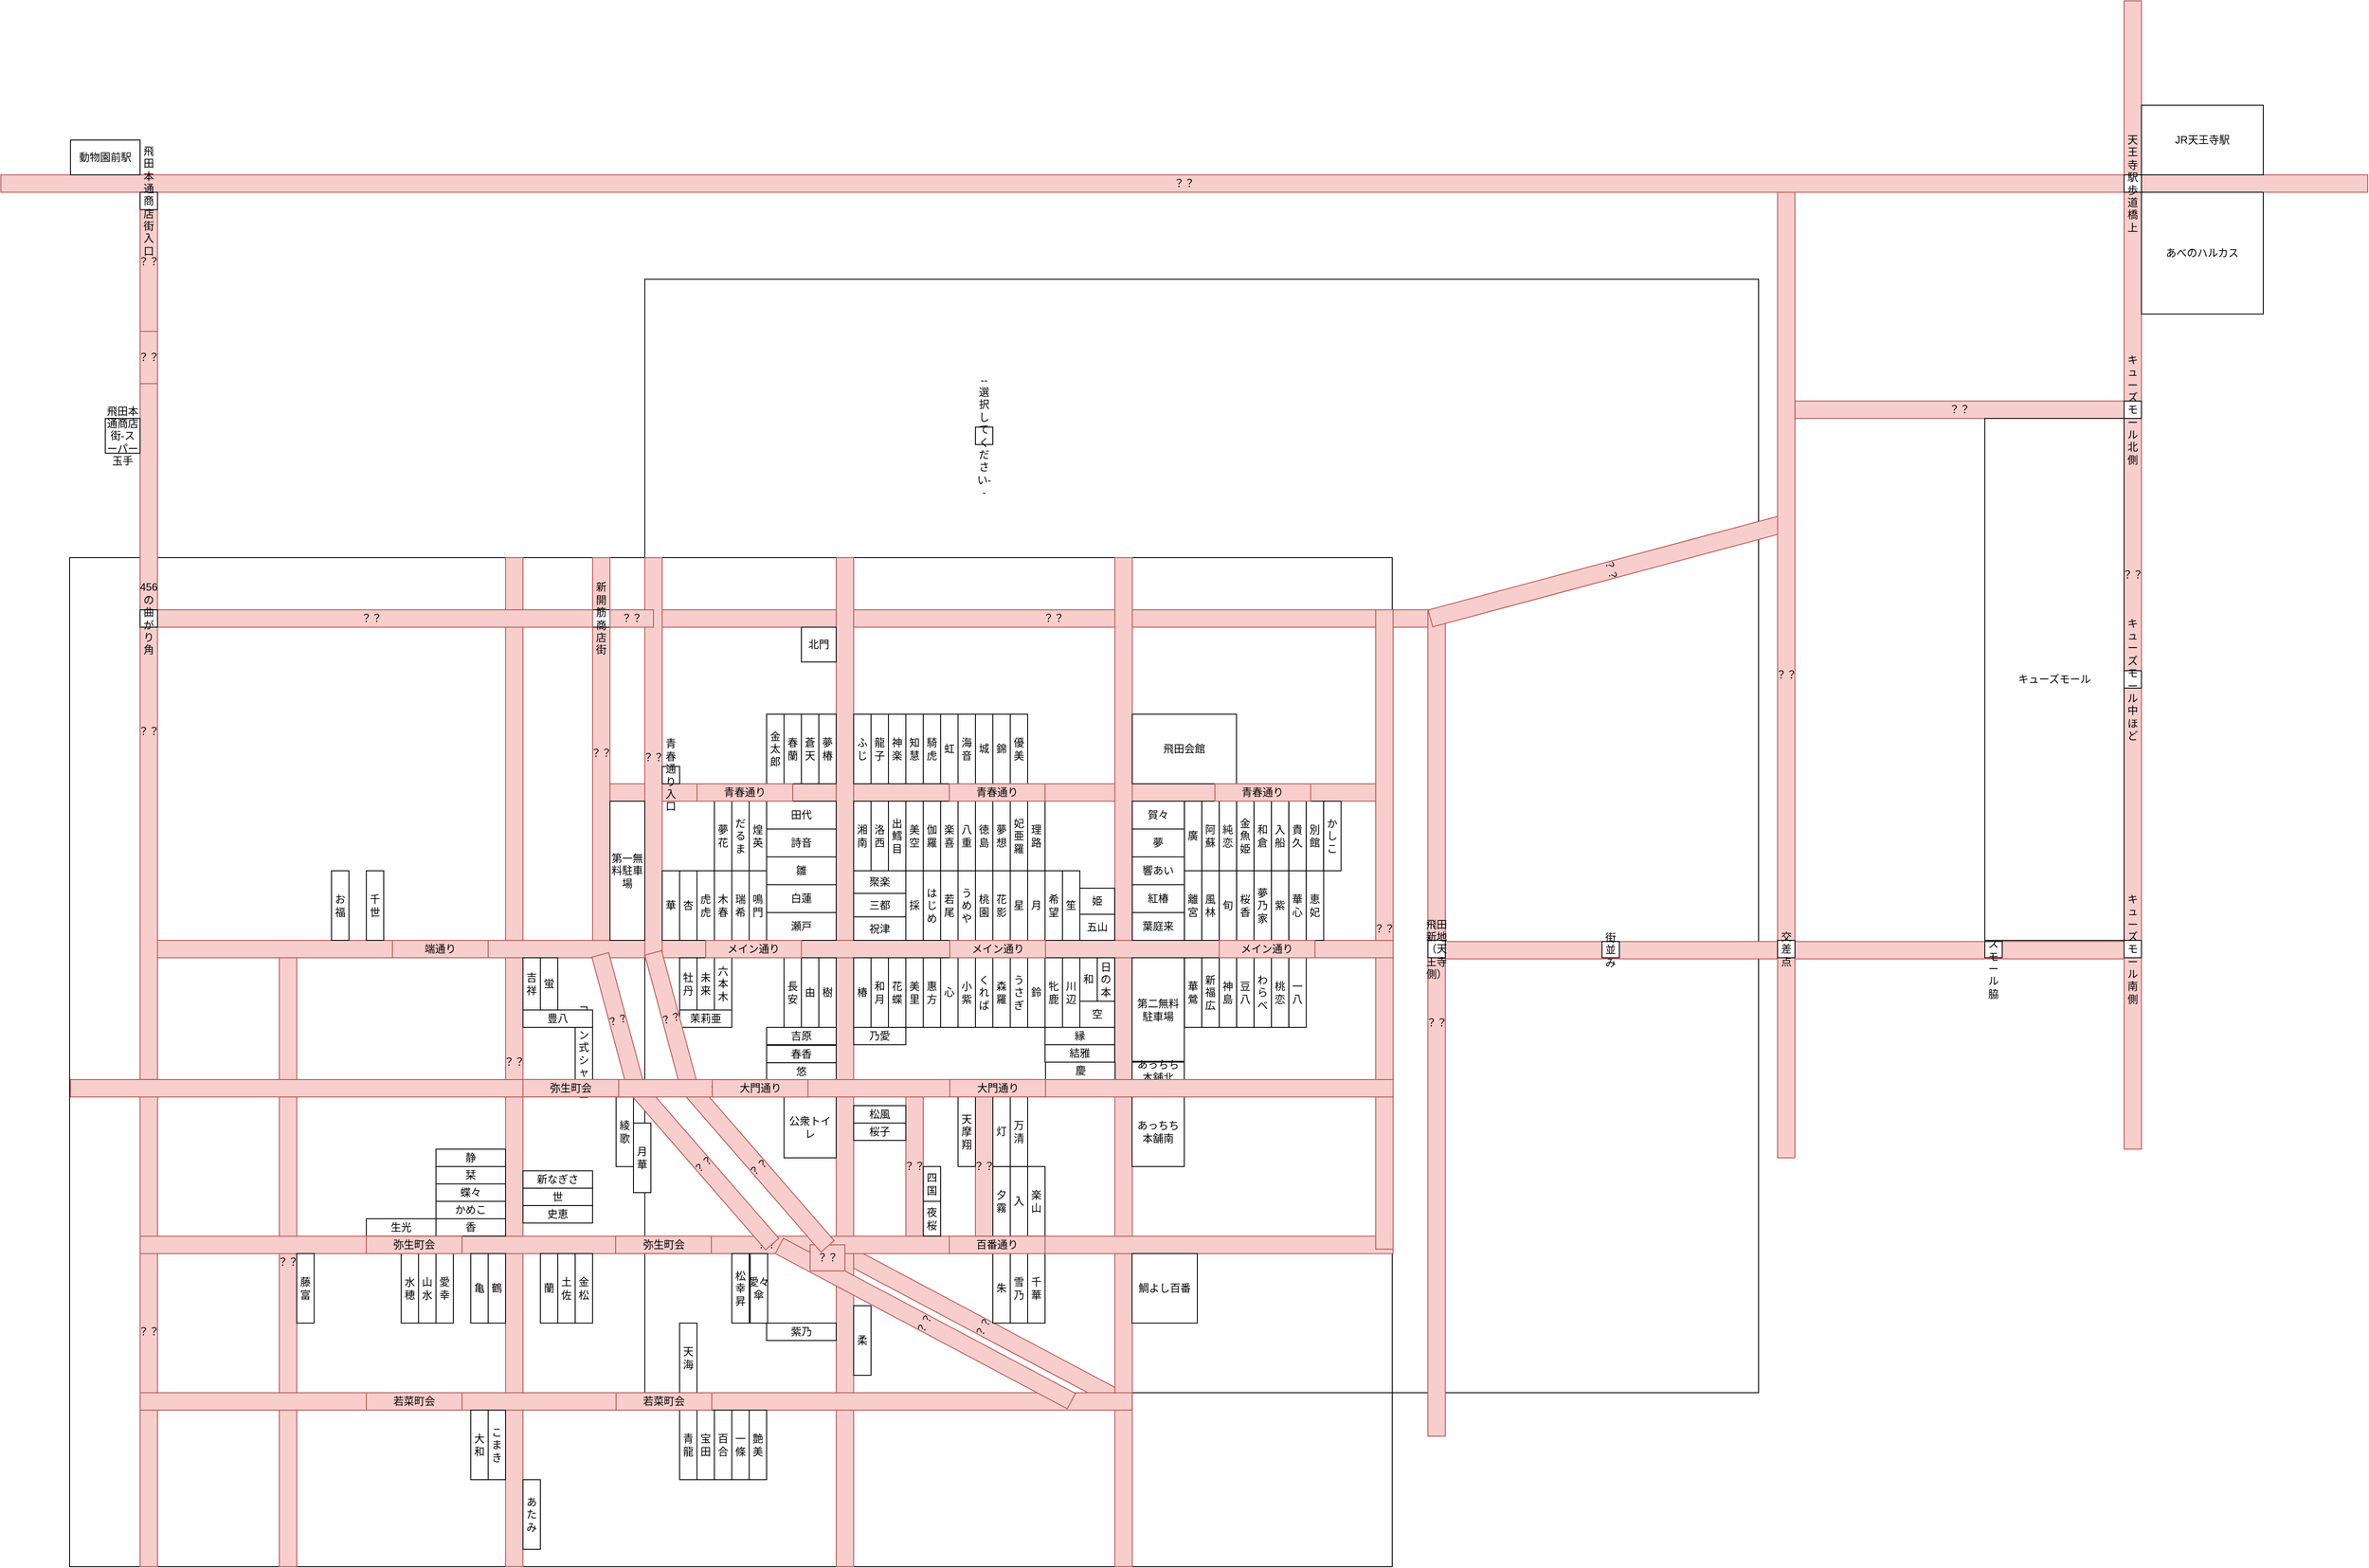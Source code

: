 <mxfile>
    <diagram id="x2_s4G0iDRsk9nUCJU" name="Page-1">
        <mxGraphModel dx="4638" dy="2597" grid="1" gridSize="10" guides="1" tooltips="1" connect="1" arrows="1" fold="1" page="1" pageScale="1" pageWidth="827" pageHeight="1169" math="0" shadow="0">
            <root>
                <mxCell id="0"/>
                <mxCell id="2" value="HighWay" style="locked=1;" parent="0"/>
                <object label="高速道路" type="highway" id="268">
                    <mxCell style="rounded=0;whiteSpace=wrap;html=1;" vertex="1" parent="2">
                        <mxGeometry x="-380" y="-800" width="1280" height="1280" as="geometry"/>
                    </mxCell>
                </object>
                <mxCell id="269" value="FloorArea" style="locked=1;" parent="0"/>
                <object label="高速道路" type="highway" id="270">
                    <mxCell style="rounded=0;whiteSpace=wrap;html=1;" vertex="1" parent="269">
                        <mxGeometry x="-380" y="-800" width="1280" height="1280" as="geometry"/>
                    </mxCell>
                </object>
                <object label="" type="floor" height="0.4" comment="エリア範囲" id="271">
                    <mxCell style="rounded=0;whiteSpace=wrap;html=1;fillColor=none;" vertex="1" parent="269">
                        <mxGeometry x="-1041" y="-480" width="1520" height="1160" as="geometry"/>
                    </mxCell>
                </object>
                <mxCell id="1" value="Buildings" style="" parent="0"/>
                <object label="--選択してください--" index="" type="dummy" yomi="-" hiragana="False" comment="dummy" scale="1.0" height="" image="" object_url="" doc_text="" doc_title="" invisible="False" iterator="" stands_x="-0.5" stands_y="0.5" stands_z="0.2" id="3">
                    <mxCell style="rounded=0;whiteSpace=wrap;html=1;" parent="1" vertex="1">
                        <mxGeometry y="-630" width="20" height="20" as="geometry"/>
                    </mxCell>
                </object>
                <object label="？？" index="" type="x-street" yomi="" hiragana="False" comment="メイン通り" scale="1.0" height="" image="" object_url="" doc_text="" doc_title="" invisible="False" iterator="" stands_x="-0.5" stands_y="0.5" stands_z="0.2" id="4">
                    <mxCell style="rounded=0;whiteSpace=wrap;html=1;fillColor=#f8cecc;strokeColor=#b85450;rotation=298;" parent="1" vertex="1">
                        <mxGeometry x="-1.15" y="224.66" width="20" height="360.05" as="geometry"/>
                    </mxCell>
                </object>
                <object label="青春通り" index="" type="x-street" yomi="" hiragana="False" comment="青春通り" scale="1.0" height="" image="" object_url="" doc_text="" doc_title="" invisible="False" iterator="" stands_x="-0.5" stands_y="0.5" stands_z="0.2" id="5">
                    <mxCell style="rounded=0;whiteSpace=wrap;html=1;fillColor=#f8cecc;strokeColor=#b85450;" parent="1" vertex="1">
                        <mxGeometry x="-420" y="-220" width="900" height="20" as="geometry"/>
                    </mxCell>
                </object>
                <object label="？？" index="" type="x-street" yomi="" hiragana="False" comment="大門通り南側" scale="1.0" height="" image="" object_url="" doc_text="" doc_title="" invisible="False" iterator="" stands_x="-0.5" stands_y="0.5" stands_z="0.2" id="7">
                    <mxCell style="rounded=0;whiteSpace=wrap;html=1;fillColor=#f8cecc;strokeColor=#b85450;" parent="1" vertex="1">
                        <mxGeometry x="-800" y="-20" width="20" height="700" as="geometry"/>
                    </mxCell>
                </object>
                <object label="？？" index="" type="x-street" yomi="" hiragana="False" comment="裏通り" scale="1.0" height="" image="" object_url="" doc_text="" doc_title="" invisible="False" iterator="" stands_x="-0.5" stands_y="0.5" stands_z="0.2" id="8">
                    <mxCell style="rounded=0;whiteSpace=wrap;html=1;fillColor=#f8cecc;strokeColor=#b85450;" parent="1" vertex="1">
                        <mxGeometry x="-440" y="-480" width="20" height="450" as="geometry"/>
                    </mxCell>
                </object>
                <object label="？？" index="" type="x-street-store" yomi="" hiragana="False" comment="飛田商店街" scale="1.0" height="" image="" object_url="" doc_text="" doc_title="" invisible="False" iterator="" stands_x="-0.5" stands_y="0.5" stands_z="0.2" id="9">
                    <mxCell style="rounded=0;whiteSpace=wrap;html=1;fillColor=#f8cecc;strokeColor=#b85450;" parent="1" vertex="1">
                        <mxGeometry x="-360" y="-420" width="900" height="20" as="geometry"/>
                    </mxCell>
                </object>
                <object label="？？" index="" type="y-street-store" yomi="" hiragana="False" comment="飛田本通り商店街" scale="1.0" height="" image="" object_url="" doc_text="" doc_title="" invisible="False" iterator="" stands_x="-0.5" stands_y="0.5" stands_z="0.2" id="10">
                    <mxCell style="rounded=0;whiteSpace=wrap;html=1;fillColor=#f8cecc;strokeColor=#b85450;" parent="1" vertex="1">
                        <mxGeometry x="-960" y="-680" width="20" height="799.9" as="geometry"/>
                    </mxCell>
                </object>
                <object label="？？" index="" type="x-street" yomi="" hiragana="False" comment="飛田本通り商店街入口" scale="1.0" height="" image="" object_url="" doc_text="" doc_title="" invisible="False" iterator="" stands_x="-0.5" stands_y="0.5" stands_z="0.2" id="11">
                    <mxCell style="rounded=0;whiteSpace=wrap;html=1;fillColor=#f8cecc;strokeColor=#b85450;" parent="1" vertex="1">
                        <mxGeometry x="-1120" y="-920" width="2720" height="20" as="geometry"/>
                    </mxCell>
                </object>
                <object label="？？" index="" type="y-street" yomi="" hiragana="False" comment="商店街横道" scale="1.0" height="" image="" object_url="" doc_text="" doc_title="" invisible="False" iterator="" stands_x="-0.5" stands_y="0.5" stands_z="0.2" id="12">
                    <mxCell style="rounded=0;whiteSpace=wrap;html=1;fillColor=#f8cecc;strokeColor=#b85450;" parent="1" vertex="1">
                        <mxGeometry x="-960" y="139.9" width="20" height="540.1" as="geometry"/>
                    </mxCell>
                </object>
                <object label="" index="" type="y-street" yomi="" hiragana="False" comment="南北通り西側" scale="1.0" height="" image="" object_url="" doc_text="" doc_title="" invisible="False" iterator="" stands_x="-0.5" stands_y="0.5" stands_z="0.2" id="13">
                    <mxCell style="rounded=0;whiteSpace=wrap;html=1;fillColor=#f8cecc;strokeColor=#b85450;" parent="1" vertex="1">
                        <mxGeometry x="160.2" y="-480" width="20" height="1160" as="geometry"/>
                    </mxCell>
                </object>
                <object label="？？" index="" type="y-street" yomi="" hiragana="False" comment="南北通り東側" scale="1.0" height="" image="" object_url="" doc_text="" doc_title="" invisible="False" iterator="" stands_x="-0.5" stands_y="0.5" stands_z="0.2" id="14">
                    <mxCell style="rounded=0;whiteSpace=wrap;html=1;fillColor=#f8cecc;strokeColor=#b85450;" parent="1" vertex="1">
                        <mxGeometry x="1320" y="-1120" width="20" height="1320" as="geometry"/>
                    </mxCell>
                </object>
                <object label="？？" index="" type="y-street" yomi="" hiragana="False" comment="南北通り東端" scale="1.0" height="" image="" object_url="" doc_text="" doc_title="" invisible="False" iterator="" stands_x="-0.5" stands_y="0.5" stands_z="0.2" id="15">
                    <mxCell style="rounded=0;whiteSpace=wrap;html=1;fillColor=#f8cecc;strokeColor=#b85450;" parent="1" vertex="1">
                        <mxGeometry x="941.8" y="-660" width="378.2" height="20" as="geometry"/>
                    </mxCell>
                </object>
                <object label="" index="" type="y-street" yomi="" hiragana="False" comment="南北通り高速道路下西側" scale="1.0" height="" image="" object_url="" doc_text="" doc_title="" invisible="False" iterator="" stands_x="-0.5" stands_y="0.5" stands_z="0.2" id="17">
                    <mxCell style="rounded=0;whiteSpace=wrap;html=1;fillColor=#f8cecc;strokeColor=#b85450;" parent="1" vertex="1">
                        <mxGeometry x="-160" y="-480" width="20" height="1160" as="geometry"/>
                    </mxCell>
                </object>
                <object label="？？" index="" type="y-street" yomi="" hiragana="False" comment="南北通り高速道路下斜行" scale="1.0" height="" image="" object_url="" doc_text="" doc_title="" invisible="False" iterator="" stands_x="-0.5" stands_y="0.5" stands_z="0.2" id="18">
                    <mxCell style="rounded=0;whiteSpace=wrap;html=1;fillColor=#f8cecc;strokeColor=#b85450;" parent="1" vertex="1">
                        <mxGeometry x="-80" y="140" width="20" height="160" as="geometry"/>
                    </mxCell>
                </object>
                <object label="？？" index="" type="y-street" yomi="" hiragana="False" comment="南北通り高速道路下斜行西側" scale="1.0" height="" image="" object_url="" doc_text="" doc_title="" invisible="False" iterator="" stands_x="-0.5" stands_y="0.5" stands_z="0.2" id="19">
                    <mxCell style="rounded=0;whiteSpace=wrap;html=1;fillColor=#f8cecc;strokeColor=#b85450;" parent="1" vertex="1">
                        <mxGeometry x="-540" y="-480" width="20" height="1160" as="geometry"/>
                    </mxCell>
                </object>
                <object label="？？" index="" type="y-street" yomi="" hiragana="False" comment="南北通り高速道路下斜行南側" scale="1.0" height="" image="" object_url="" doc_text="" doc_title="" invisible="False" iterator="" stands_x="-0.5" stands_y="0.5" stands_z="0.2" id="20">
                    <mxCell style="rounded=0;whiteSpace=wrap;html=1;fillColor=#f8cecc;strokeColor=#b85450;" parent="1" vertex="1">
                        <mxGeometry x="-960" y="300.1" width="1440" height="20" as="geometry"/>
                    </mxCell>
                </object>
                <object label="？？" index="" type="y-street" yomi="" hiragana="False" comment="南北通り高速道路下斜行南側" scale="1.0" height="" image="" object_url="" doc_text="" doc_title="" invisible="False" iterator="" stands_x="-0.5" stands_y="0.5" stands_z="0.2" id="21">
                    <mxCell style="rounded=0;whiteSpace=wrap;html=1;fillColor=#f8cecc;strokeColor=#b85450;" parent="1" vertex="1">
                        <mxGeometry x="-960" y="480" width="1140" height="20" as="geometry"/>
                    </mxCell>
                </object>
                <object label="？？" index="" type="x-street" yomi="" hiragana="False" comment="五差路埋める" scale="1.0" height="" image="" object_url="" doc_text="" doc_title="" invisible="False" iterator="" stands_x="-0.5" stands_y="0.5" stands_z="0.2" id="22">
                    <mxCell style="rounded=0;whiteSpace=wrap;html=1;fillColor=#f8cecc;strokeColor=#b85450;" parent="1" vertex="1">
                        <mxGeometry y="140" width="20" height="160" as="geometry"/>
                    </mxCell>
                </object>
                <object label="？？" index="" type="y-street" yomi="" hiragana="False" comment="大門通下補助路" scale="1.0" height="" image="" object_url="" doc_text="" doc_title="" invisible="False" iterator="" stands_x="-0.5" stands_y="0.5" stands_z="0.2" id="23">
                    <mxCell style="rounded=0;whiteSpace=wrap;html=1;fillColor=#f8cecc;strokeColor=#b85450;" parent="1" vertex="1">
                        <mxGeometry x="460" y="-420" width="20" height="734.9" as="geometry"/>
                    </mxCell>
                </object>
                <object label="？？" index="" type="y-street" yomi="" hiragana="False" comment="大門通下補助路" scale="1.0" height="" image="" object_url="" doc_text="" doc_title="" invisible="False" iterator="" stands_x="-0.5" stands_y="0.5" stands_z="0.2" id="24">
                    <mxCell style="rounded=0;whiteSpace=wrap;html=1;rotation=298;fillColor=#f8cecc;strokeColor=#b85450;" parent="1" vertex="1">
                        <mxGeometry x="-67.56" y="210.42" width="20" height="380" as="geometry"/>
                    </mxCell>
                </object>
                <object label="？？" index="" type="y-street" yomi="" hiragana="False" comment="高速西側道路" scale="1.0" height="0.0" image="" object_url="" doc_text="" doc_title="" invisible="False" iterator="" stands_x="-0.5" stands_y="0.5" stands_z="0.2" id="25">
                    <mxCell style="rounded=0;whiteSpace=wrap;html=1;fillColor=#f8cecc;strokeColor=#b85450;" parent="1" vertex="1">
                        <mxGeometry x="520" y="-420" width="20" height="950" as="geometry"/>
                    </mxCell>
                </object>
                <object label="？？" index="" type="y-street" yomi="" hiragana="False" comment="嘆きの壁上側道路" scale="1.0" height="" image="" object_url="" doc_text="" doc_title="" invisible="False" iterator="" stands_x="-0.5" stands_y="0.5" stands_z="0.2" id="27">
                    <mxCell style="rounded=0;whiteSpace=wrap;html=1;fillColor=#f8cecc;strokeColor=#b85450;" parent="1" vertex="1">
                        <mxGeometry x="540" y="-38.7" width="780" height="20" as="geometry"/>
                    </mxCell>
                </object>
                <object label="？？" index="" type="y-street" yomi="" hiragana="False" comment="飛田あべの間北道路" scale="1.0" height="" image="" object_url="" doc_text="" doc_title="" invisible="False" iterator="" stands_x="-0.5" stands_y="0.5" stands_z="0.2" id="28">
                    <mxCell style="rounded=0;whiteSpace=wrap;html=1;rotation=75;fillColor=#f8cecc;strokeColor=#b85450;" parent="1" vertex="1">
                        <mxGeometry x="720" y="-680" width="20" height="428.8" as="geometry"/>
                    </mxCell>
                </object>
                <object label="？？" index="" type="x-street" yomi="" hiragana="False" comment="あべの南道路" scale="1.0" height="" image="" object_url="" doc_text="" doc_title="" invisible="False" iterator="" stands_x="-0.5" stands_y="0.5" stands_z="0.2" id="29">
                    <mxCell style="rounded=0;whiteSpace=wrap;html=1;fillColor=#f8cecc;strokeColor=#b85450;" parent="1" vertex="1">
                        <mxGeometry x="921.8" y="-900" width="20" height="1110" as="geometry"/>
                    </mxCell>
                </object>
                <object label="？？" index="" type="y-street" yomi="" hiragana="False" comment="天王寺南下道路" scale="1.0" height="" image="" object_url="" doc_text="" doc_title="" invisible="False" iterator="" stands_x="-0.5" stands_y="0.5" stands_z="0.2" id="30">
                    <mxCell style="rounded=0;whiteSpace=wrap;html=1;fillColor=#f8cecc;strokeColor=#b85450;" parent="1" vertex="1">
                        <mxGeometry x="-190" y="310" width="40" height="30" as="geometry"/>
                    </mxCell>
                </object>
                <object label="メイン通り" index="" type="x-street" yomi="" hiragana="False" comment="飛田あべの間道路" scale="1.0" height="" image="" object_url="" doc_text="" doc_title="" invisible="False" iterator="" stands_x="-0.5" stands_y="0.5" stands_z="0.2" id="31">
                    <mxCell style="rounded=0;whiteSpace=wrap;html=1;fillColor=#f8cecc;strokeColor=#b85450;" parent="1" vertex="1">
                        <mxGeometry x="-940" y="-40" width="1420" height="20" as="geometry"/>
                    </mxCell>
                </object>
                <object label="？？" index="" type="x-street" yomi="" hiragana="False" comment="飛田あべの間道路" scale="1.0" height="" image="" object_url="" doc_text="" doc_title="" invisible="False" iterator="" stands_x="-0.5" stands_y="0.5" stands_z="0.2" id="32">
                    <mxCell style="rounded=0;whiteSpace=wrap;html=1;fillColor=#f8cecc;strokeColor=#b85450;" parent="1" vertex="1">
                        <mxGeometry x="-380" y="-480" width="20" height="460" as="geometry"/>
                    </mxCell>
                </object>
                <object label="第一無料駐車場" index="" type="place" yomi="だいいちむりょうちゅうしゃじょう" hiragana="False" comment="第一駐車場" scale="0.5" height="" image="/images/parking-1.png" object_url="" doc_text="" doc_title="" invisible="False" iterator="" stands_x="-0.5" stands_y="0.5" stands_z="0.2" id="33">
                    <mxCell style="rounded=0;whiteSpace=wrap;html=1;" parent="1" vertex="1">
                        <mxGeometry x="-420" y="-200" width="40" height="160" as="geometry"/>
                    </mxCell>
                </object>
                <object label="第二無料駐車場" index="" type="place" yomi="だいにむりょうちゅうしゃじょう" hiragana="False" comment="第二駐車場" scale="0.5" height="" image="/images/parking-2.png" object_url="" doc_text="" doc_title="" invisible="False" iterator="" stands_x="0.0" stands_y="0.2" stands_z="-0.6" id="34">
                    <mxCell style="rounded=0;whiteSpace=wrap;html=1;" parent="1" vertex="1">
                        <mxGeometry x="180" y="-20" width="60" height="119" as="geometry"/>
                    </mxCell>
                </object>
                <object label="公衆トイレ" index="" type="place" yomi="こうしゅうといれ" hiragana="False" comment="公衆トイレ" scale="1.0" height="" image="/images/restroom.png" object_url="" doc_text="" doc_title="" invisible="False" iterator="" stands_x="0.0" stands_y="0.2" stands_z="-0.6" font_size="15" lod2="lod2_place_toilet" id="35">
                    <mxCell style="rounded=0;whiteSpace=wrap;html=1;" parent="1" vertex="1">
                        <mxGeometry x="-220" y="139.9" width="60" height="70.1" as="geometry"/>
                    </mxCell>
                </object>
                <object label="飛田会館" index="" type="place" yomi="とびたかいかん" hiragana="False" comment="飛田会館" scale="1.0" height="" image="/images/tobita-kaikan.png" object_url="" doc_text="" doc_title="" invisible="False" iterator="" stands_x="0.0" stands_y="0.2" stands_z="-0.6" lod2="lod2_place_kaikan" id="36">
                    <mxCell style="rounded=0;whiteSpace=wrap;html=1;" parent="1" vertex="1">
                        <mxGeometry x="180.2" y="-300" width="119.8" height="80" as="geometry"/>
                    </mxCell>
                </object>
                <object label="あっちち本舗南" index="" type="place" yomi="あっちちほんぽみなみ,たこやきや,たこ焼き屋" hiragana="False" comment="たこ焼き屋" scale="0.65" height="" image="/images/acchichi.png" object_url="" doc_text="" doc_title="" invisible="False" iterator="" stands_x="0.0" stands_y="0.2" stands_z="-0.6" font_size="12" id="37">
                    <mxCell style="rounded=0;whiteSpace=wrap;html=1;" parent="1" vertex="1">
                        <mxGeometry x="180" y="140" width="60" height="80" as="geometry"/>
                    </mxCell>
                </object>
                <object label="あっちち本舗北" index="" type="y-place" yomi="あっちちほんぽきた,たこやきや,たこ焼き屋" hiragana="False" comment="たこ焼き屋" scale="2.75" height="" image="/images/acchichi_north.png" object_url="" doc_text="" doc_title="" invisible="False" iterator="" stands_x="-0.45" stands_y="0.2" stands_z="0.45" font_size="10" id="38">
                    <mxCell style="rounded=0;whiteSpace=wrap;html=1;" parent="1" vertex="1">
                        <mxGeometry x="180" y="100" width="60" height="20" as="geometry"/>
                    </mxCell>
                </object>
                <object label="鯛よし百番" index="" type="place" yomi="たいよしひゃくばん" hiragana="False" comment="たこ焼き屋" scale="0.75" height="" image="/images/hyakuban.png" object_url="" doc_text="" doc_title="" invisible="False" iterator="" stands_x="-0.45" stands_y="0.2" stands_z="-0.45" id="39">
                    <mxCell style="rounded=0;whiteSpace=wrap;html=1;" parent="1" vertex="1">
                        <mxGeometry x="180" y="320" width="75" height="80" as="geometry"/>
                    </mxCell>
                </object>
                <object label="コイン式シャワー" index="" type="place" yomi="こいんしきしゃわー" hiragana="False" comment="コイン式シャワー" scale="0.75" height="" image="/images/shower.png" object_url="" doc_text="" doc_title="" invisible="False" iterator="" stands_x="0.0" stands_y="0.2" stands_z="0.6" font_size="9" id="40">
                    <mxCell style="rounded=0;whiteSpace=wrap;html=1;" parent="1" vertex="1">
                        <mxGeometry x="-460" y="60" width="20" height="60" as="geometry"/>
                    </mxCell>
                </object>
                <object label="北門" index="" type="place" yomi="きたもん" hiragana="False" comment="北門" scale="0.75" height="" image="/images/north-gate.png" object_url="" doc_text="" doc_title="" invisible="True" iterator="" stands_x="0.0" stands_y="0.2" stands_z="-0.6" id="41">
                    <mxCell style="rounded=0;whiteSpace=wrap;html=1;" parent="1" vertex="1">
                        <mxGeometry x="-200" y="-400" width="40" height="40" as="geometry"/>
                    </mxCell>
                </object>
                <object label="飛田本通商店街-スーパー玉手" index="" type="place" yomi="" hiragana="False" comment="飛田商店街玉手" scale="0.75" height="" image="/images/tamade.png" object_url="" doc_text="商店街を道なりに300メートル（約4分）進むと、スーパー玉手の黄色い看板が見えてくる" doc_title="スーパー玉手" invisible="True" iterator="mido-02" stands_x="0.0" stands_y="0.2" stands_z="-0.6" id="43">
                    <mxCell style="rounded=0;whiteSpace=wrap;html=1;" parent="1" vertex="1">
                        <mxGeometry x="-1000" y="-640" width="40" height="40" as="geometry"/>
                    </mxCell>
                </object>
                <object label="新開筋商店街" index="" type="place" yomi="" hiragana="False" comment="新開筋商店街" scale="0.75" height="" image="/images/sinkaichi-market-entrance.png" object_url="" doc_text="アーケードの切れ目まで進むと、阪神高速道路が見えてくる&lt;br /&gt;高速道路の橋脚の向こう側に飛田新地がある" doc_title="新開筋商店街" invisible="True" iterator="mido-04" stands_x="-0.6" stands_y="0.2" stands_z="-0.2" id="46">
                    <mxCell style="rounded=0;whiteSpace=wrap;html=1;" parent="1" vertex="1">
                        <mxGeometry x="-440" y="-420" width="20" height="20" as="geometry"/>
                    </mxCell>
                </object>
                <object label="青春通り入口" index="" type="place" yomi="" hiragana="False" comment="青春通り入り口" scale="0.75" height="" image="/images/sei-capture-1.png" object_url="" doc_text="ここから先が青春通り&lt;br /&gt;※写真はGoogle Mapのものです。撮影は禁止されています" doc_title="青春通り入り口" invisible="True" iterator="mido-05" stands_x="-0.6" stands_y="0.2" stands_z="-0.0" id="47">
                    <mxCell style="rounded=0;whiteSpace=wrap;html=1;" parent="1" vertex="1">
                        <mxGeometry x="-360" y="-240" width="20" height="20" as="geometry"/>
                    </mxCell>
                </object>
                <object label="天王寺駅歩道橋上" index="" type="place" yomi="" hiragana="False" comment="天王寺駅歩道橋上空" scale="0.75" height="" image="/images/hodoukyou.png" object_url="" doc_text="天王寺駅を出たら、JR天王寺駅とあべのハルカスの間にある特徴的な歩道橋をこえます" doc_title="天王寺駅歩道橋" invisible="True" iterator="ten-01" stands_x="0.6" stands_y="0.2" stands_z="-0.0" id="48">
                    <mxCell style="rounded=0;whiteSpace=wrap;html=1;" parent="1" vertex="1">
                        <mxGeometry x="1320" y="-920" width="20" height="20" as="geometry"/>
                    </mxCell>
                </object>
                <object label="キューズモール北側" index="" type="place" yomi="" hiragana="False" comment="天王寺駅歩道橋上空" scale="0.75" height="" image="/images/hodoukyou_south.png" object_url="" doc_text="キューズモールの入り口前を直進します。南端まで進みます" doc_title="キューズモール北側入り口前" invisible="True" iterator="ten-02" stands_x="0.05" stands_y="0.2" stands_z="-0.6" id="49">
                    <mxCell style="rounded=0;whiteSpace=wrap;html=1;" parent="1" vertex="1">
                        <mxGeometry x="1320" y="-660" width="20" height="20" as="geometry"/>
                    </mxCell>
                </object>
                <object label="キューズモール中ほど" index="" type="place" yomi="" hiragana="False" comment="天王寺駅歩道橋上空" scale="0.75" height="" image="/images/qsmall.png" object_url="" doc_text="キューズモールを右手側に見ながら進みます。長さは南北に300m以上あります" doc_title="青春通り入り口" invisible="True" iterator="ten-03" stands_x="0.05" stands_y="0.2" stands_z="-0.6" id="50">
                    <mxCell style="rounded=0;whiteSpace=wrap;html=1;" parent="1" vertex="1">
                        <mxGeometry x="1320" y="-350" width="20" height="20" as="geometry"/>
                    </mxCell>
                </object>
                <object label="キューズモール南側" index="" type="place" yomi="" hiragana="False" comment="天王寺駅歩道橋上空" scale="0.75" height="" image="/images/qsmallend.png" object_url="" doc_text="キューズモールの南端を右に曲がります" doc_title="キューズモール南端" invisible="True" iterator="ten-04" stands_x="0.45" stands_y="0.2" stands_z="-0.45" id="51">
                    <mxCell style="rounded=0;whiteSpace=wrap;html=1;" parent="1" vertex="1">
                        <mxGeometry x="1320" y="-40" width="20" height="20" as="geometry"/>
                    </mxCell>
                </object>
                <object label="キューズモール脇" index="" type="place" yomi="" hiragana="False" comment="天王寺駅歩道橋上空" scale="0.75" height="" image="/images/side-parking.png" object_url="" doc_text="キューズモールの駐車場が右手側に見えます。直進します" doc_title="キューズモール南側" invisible="True" iterator="ten-05" stands_x="0.6" stands_y="0.2" stands_z="-0.0" id="52">
                    <mxCell style="rounded=0;whiteSpace=wrap;html=1;" parent="1" vertex="1">
                        <mxGeometry x="1160" y="-38.7" width="20" height="18.7" as="geometry"/>
                    </mxCell>
                </object>
                <object label="交差点" index="" type="place" yomi="" hiragana="False" comment="天王寺駅歩道橋上空" scale="0.75" height="" image="/images/cross-town.png" object_url="" doc_text="大きな交差点が一つありますので、横断歩道をこえて直進します" doc_title="交差点" invisible="True" iterator="ten-06" stands_x="0.6" stands_y="0.2" stands_z="-0.0" id="53">
                    <mxCell style="rounded=0;whiteSpace=wrap;html=1;" parent="1" vertex="1">
                        <mxGeometry x="921.8" y="-40" width="20" height="20" as="geometry"/>
                    </mxCell>
                </object>
                <object label="街並み" index="" type="place" yomi="" hiragana="False" comment="天王寺駅歩道橋上空" scale="0.75" height="" image="/images/town.png" object_url="" doc_text="天王寺（飛田新地の東側）は公園や住宅街が続きます" doc_title="住宅街" invisible="True" iterator="ten-07" stands_x="0.6" stands_y="0.2" stands_z="-0.0" id="54">
                    <mxCell style="rounded=0;whiteSpace=wrap;html=1;" parent="1" vertex="1">
                        <mxGeometry x="720" y="-38.7" width="20" height="18.7" as="geometry"/>
                    </mxCell>
                </object>
                <object label="飛田新地（天王寺側）" index="" type="place" yomi="" hiragana="False" comment="天王寺駅歩道橋上空" scale="0.75" height="" image="/images/tobita-west.png" object_url="" doc_text="突き当りまで行くと飛田新地が見えてきます。高低差があるので階段でおります" doc_title="飛田新地（天王寺側）" invisible="True" iterator="ten-08" stands_x="0.6" stands_y="0.2" stands_z="-0.0" id="55">
                    <mxCell style="rounded=0;whiteSpace=wrap;html=1;" parent="1" vertex="1">
                        <mxGeometry x="520" y="-40" width="20" height="20" as="geometry"/>
                    </mxCell>
                </object>
                <object label="動物園前駅" index="" type="y-place" yomi="" hiragana="False" comment="御堂筋線-動物園前駅" scale="1.0" height="" image="" object_url="" doc_text="-" doc_title="動物園前の駅" invisible="False" iterator="" stands_x="-0.5" stands_y="0.5" stands_z="0.2" id="56">
                    <mxCell style="rounded=0;whiteSpace=wrap;html=1;" parent="1" vertex="1">
                        <mxGeometry x="-1040" y="-960" width="80" height="40" as="geometry"/>
                    </mxCell>
                </object>
                <object label="JR天王寺駅" index="" type="place" yomi="" hiragana="False" comment="御堂筋線-動物園前駅" scale="1.0" height="" image="" object_url="" doc_text="-" doc_title="JR天王寺の駅" invisible="False" iterator="" stands_x="-0.5" stands_y="0.5" stands_z="0.2" id="57">
                    <mxCell style="rounded=0;whiteSpace=wrap;html=1;" parent="1" vertex="1">
                        <mxGeometry x="1340" y="-1000" width="140" height="80" as="geometry"/>
                    </mxCell>
                </object>
                <object label="あべのハルカス" index="" type="place" yomi="" hiragana="False" comment="御堂筋線-動物園前駅" scale="1.0" height="" image="" object_url="" doc_text="-" doc_title="動物園前の駅" invisible="False" iterator="" stands_x="-0.5" stands_y="0.5" stands_z="0.2" id="58">
                    <mxCell style="rounded=0;whiteSpace=wrap;html=1;" parent="1" vertex="1">
                        <mxGeometry x="1340" y="-900" width="140" height="140" as="geometry"/>
                    </mxCell>
                </object>
                <object label="キューズモール" index="" type="place" yomi="" hiragana="False" comment="御堂筋線-動物園前駅" scale="0.25" height="" image="" object_url="" doc_text="-" doc_title="キューズモール" invisible="False" iterator="" stands_x="-0.5" stands_y="0.5" stands_z="0.2" id="59">
                    <mxCell style="rounded=0;whiteSpace=wrap;html=1;" parent="1" vertex="1">
                        <mxGeometry x="1160" y="-640" width="160" height="600" as="geometry"/>
                    </mxCell>
                </object>
                <object label="空" index="main" type="y-building" yomi="そら" hiragana="False" comment="メイン通り南側" scale="2.5" height="" image="" object_url="" doc_text="" doc_title="" invisible="False" iterator="" stands_x="-0.5" stands_y="0.5" stands_z="0.2" id="60">
                    <mxCell style="rounded=0;whiteSpace=wrap;html=1;" parent="1" vertex="1">
                        <mxGeometry x="120" y="30" width="40" height="30" as="geometry"/>
                    </mxCell>
                </object>
                <object label="日の本" index="main" type="x-building" yomi="ひのもと" hiragana="False" comment="メイン通り南側" scale="1.6" height="" image="" object_url="" doc_text="" doc_title="" invisible="False" iterator="" stands_x="-0.5" stands_y="0.5" stands_z="0.2" id="61">
                    <mxCell style="rounded=0;whiteSpace=wrap;html=1;" parent="1" vertex="1">
                        <mxGeometry x="140" y="-20.0" width="20" height="50" as="geometry"/>
                    </mxCell>
                </object>
                <object label="縁" index="daimon" type="y-building" yomi="えん" hiragana="False" comment="メイン通り南側" scale="3.0" height="" image="" object_url="" doc_text="" doc_title="" invisible="False" iterator="" stands_x="-0.5" stands_y="0.5" stands_z="0.2" id="62">
                    <mxCell style="rounded=0;whiteSpace=wrap;html=1;" parent="1" vertex="1">
                        <mxGeometry x="80" y="60.0" width="80" height="20" as="geometry"/>
                    </mxCell>
                </object>
                <object label="結雅" index="daimon" type="y-building" yomi="ゆうが" hiragana="False" comment="メイン通り南側" scale="3.0" height="" image="" object_url="" doc_text="" doc_title="" invisible="False" iterator="" stands_x="-0.5" stands_y="0.5" stands_z="0.2" id="63">
                    <mxCell style="rounded=0;whiteSpace=wrap;html=1;" parent="1" vertex="1">
                        <mxGeometry x="80" y="80" width="80" height="20" as="geometry"/>
                    </mxCell>
                </object>
                <object label="慶" index="daimon" type="y-building" yomi="けい" hiragana="False" comment="メイン通り南側" scale="3.0" height="" image="" object_url="" doc_text="" doc_title="" invisible="False" iterator="" stands_x="-0.5" stands_y="0.5" stands_z="0.2" id="64">
                    <mxCell style="rounded=0;whiteSpace=wrap;html=1;" parent="1" vertex="1">
                        <mxGeometry x="80.5" y="100" width="80" height="20" as="geometry"/>
                    </mxCell>
                </object>
                <object label="和" index="main" type="x-building" yomi="のどか" hiragana="False" comment="メイン通り南側" scale="1.6" height="" image="" object_url="" doc_text="" doc_title="" invisible="False" iterator="" stands_x="-0.5" stands_y="0.5" stands_z="0.2" id="65">
                    <mxCell style="rounded=0;whiteSpace=wrap;html=1;" parent="1" vertex="1">
                        <mxGeometry x="120" y="-20.0" width="20" height="50" as="geometry"/>
                    </mxCell>
                </object>
                <object label="川辺" index="main" type="x-building" yomi="かわべ" hiragana="False" comment="メイン通り南側" scale="1.0" height="" image="" object_url="" doc_text="" doc_title="" invisible="False" iterator="" stands_x="-0.5" stands_y="0.5" stands_z="0.2" id="66">
                    <mxCell style="rounded=0;whiteSpace=wrap;html=1;" parent="1" vertex="1">
                        <mxGeometry x="100" y="-20.0" width="20" height="80" as="geometry"/>
                    </mxCell>
                </object>
                <object label="牝鹿" index="main" type="x-building" yomi="めじか" hiragana="False" comment="メイン通り南側" scale="1.0" height="" image="" object_url="" doc_text="" doc_title="" invisible="False" iterator="" stands_x="-0.5" stands_y="0.5" stands_z="0.2" id="67">
                    <mxCell style="rounded=0;whiteSpace=wrap;html=1;" parent="1" vertex="1">
                        <mxGeometry x="80" y="-20.0" width="20" height="80" as="geometry"/>
                    </mxCell>
                </object>
                <object label="鈴" index="main" type="x-building" yomi="りん" hiragana="False" comment="メイン通り南側" scale="1.0" height="" image="" object_url="" doc_text="" doc_title="" invisible="False" iterator="" stands_x="-0.5" stands_y="0.5" stands_z="0.2" id="68">
                    <mxCell style="rounded=0;whiteSpace=wrap;html=1;" parent="1" vertex="1">
                        <mxGeometry x="60" y="-20.0" width="20" height="80" as="geometry"/>
                    </mxCell>
                </object>
                <object label="うさぎ" index="main" type="x-building" yomi="うさぎ" hiragana="True" comment="メイン通り南側" scale="1.0" height="" image="" object_url="" doc_text="" doc_title="" invisible="False" iterator="" stands_x="-0.5" stands_y="0.5" stands_z="0.2" id="69">
                    <mxCell style="rounded=0;whiteSpace=wrap;html=1;" parent="1" vertex="1">
                        <mxGeometry x="40" y="-20.0" width="20" height="80" as="geometry"/>
                    </mxCell>
                </object>
                <object label="森羅" index="main" type="x-building" yomi="しんら" hiragana="False" comment="メイン通り南側" scale="1.0" height="" image="" object_url="" doc_text="" doc_title="" invisible="False" iterator="" stands_x="-0.5" stands_y="0.5" stands_z="0.2" id="70">
                    <mxCell style="rounded=0;whiteSpace=wrap;html=1;" parent="1" vertex="1">
                        <mxGeometry x="20.0" y="-20.0" width="20" height="80" as="geometry"/>
                    </mxCell>
                </object>
                <object label="くれば" index="main" type="x-building" yomi="くれば" hiragana="True" comment="メイン通り南側" scale="1.0" height="" image="" object_url="" doc_text="" doc_title="" invisible="False" iterator="" stands_x="-0.5" stands_y="0.5" stands_z="0.2" id="71">
                    <mxCell style="rounded=0;whiteSpace=wrap;html=1;" parent="1" vertex="1">
                        <mxGeometry y="-20.0" width="20" height="80" as="geometry"/>
                    </mxCell>
                </object>
                <object label="小紫" index="main" type="x-building" yomi="こむらさき" hiragana="False" comment="メイン通り南側" scale="1.0" height="" image="" object_url="" doc_text="" doc_title="" invisible="False" iterator="" stands_x="-0.5" stands_y="0.5" stands_z="0.2" id="72">
                    <mxCell style="rounded=0;whiteSpace=wrap;html=1;" parent="1" vertex="1">
                        <mxGeometry x="-20" y="-20.0" width="20" height="80" as="geometry"/>
                    </mxCell>
                </object>
                <object label="心" index="main" type="x-building" yomi="はーと" hiragana="False" comment="メイン通り南側" scale="1.0" height="" image="" object_url="" doc_text="" doc_title="" invisible="False" iterator="" stands_x="-0.5" stands_y="0.5" stands_z="0.2" id="73">
                    <mxCell style="rounded=0;whiteSpace=wrap;html=1;" parent="1" vertex="1">
                        <mxGeometry x="-40.0" y="-20.0" width="20" height="80" as="geometry"/>
                    </mxCell>
                </object>
                <object label="惠方" index="main" type="x-building" yomi="えほう" hiragana="False" comment="メイン通り南側" scale="1.0" height="" image="" object_url="" doc_text="" doc_title="" invisible="False" iterator="" stands_x="-0.5" stands_y="0.5" stands_z="0.2" id="74">
                    <mxCell style="rounded=0;whiteSpace=wrap;html=1;" parent="1" vertex="1">
                        <mxGeometry x="-60.0" y="-20.0" width="20" height="80" as="geometry"/>
                    </mxCell>
                </object>
                <object label="美里" index="main" type="x-building" yomi="みさと" hiragana="False" comment="メイン通り南側" scale="1.0" height="" image="" object_url="" doc_text="" doc_title="" invisible="False" iterator="" stands_x="-0.5" stands_y="0.5" stands_z="0.2" id="75">
                    <mxCell style="rounded=0;whiteSpace=wrap;html=1;" parent="1" vertex="1">
                        <mxGeometry x="-80" y="-20" width="20" height="80" as="geometry"/>
                    </mxCell>
                </object>
                <object label="花蝶" index="main" type="x-building" yomi="かちょう" hiragana="False" comment="メイン通り南側" scale="1.0" height="" image="" object_url="" doc_text="" doc_title="" invisible="False" iterator="" stands_x="-0.5" stands_y="0.5" stands_z="0.2" id="76">
                    <mxCell style="rounded=0;whiteSpace=wrap;html=1;" parent="1" vertex="1">
                        <mxGeometry x="-100" y="-20" width="20" height="80" as="geometry"/>
                    </mxCell>
                </object>
                <object label="和月" index="main" type="x-building" yomi="かづき" hiragana="False" comment="メイン通り南側" scale="1.0" height="" image="" object_url="" doc_text="" doc_title="" invisible="False" iterator="" stands_x="-0.5" stands_y="0.5" stands_z="0.2" id="77">
                    <mxCell style="rounded=0;whiteSpace=wrap;html=1;" parent="1" vertex="1">
                        <mxGeometry x="-120" y="-20" width="20" height="80" as="geometry"/>
                    </mxCell>
                </object>
                <object label="椿" index="main" type="x-building" yomi="つばき" hiragana="False" comment="メイン通り南側" scale="1.0" height="" image="" object_url="" doc_text="" doc_title="" invisible="False" iterator="" stands_x="-0.5" stands_y="0.5" stands_z="0.2" id="78">
                    <mxCell style="rounded=0;whiteSpace=wrap;html=1;" parent="1" vertex="1">
                        <mxGeometry x="-140" y="-20" width="20" height="80" as="geometry"/>
                    </mxCell>
                </object>
                <object label="樹" index="main" type="x-building" yomi="いつき" hiragana="False" comment="メイン通り南側-西" scale="1.0" height="" image="" object_url="" doc_text="" doc_title="" invisible="False" iterator="" stands_x="-0.5" stands_y="0.5" stands_z="0.2" id="79">
                    <mxCell style="rounded=0;whiteSpace=wrap;html=1;" parent="1" vertex="1">
                        <mxGeometry x="-180" y="-20" width="20" height="80" as="geometry"/>
                    </mxCell>
                </object>
                <object label="由" index="main" type="x-building" yomi="ゆい" hiragana="False" comment="メイン通り南側-西" scale="1.0" height="" image="" object_url="" doc_text="" doc_title="" invisible="False" iterator="" stands_x="-0.5" stands_y="0.5" stands_z="0.2" id="80">
                    <mxCell style="rounded=0;whiteSpace=wrap;html=1;" parent="1" vertex="1">
                        <mxGeometry x="-200" y="-20" width="20" height="80" as="geometry"/>
                    </mxCell>
                </object>
                <object label="長安" index="main" type="x-building" yomi="ちょうあん" hiragana="False" comment="メイン通り南側-西" scale="1.0" height="" image="" object_url="" doc_text="" doc_title="" invisible="False" iterator="" stands_x="-0.5" stands_y="0.5" stands_z="0.2" id="81">
                    <mxCell style="rounded=0;whiteSpace=wrap;html=1;" parent="1" vertex="1">
                        <mxGeometry x="-220" y="-20" width="20" height="80" as="geometry"/>
                    </mxCell>
                </object>
                <object label="六本木" index="main" type="x-building" yomi="ろっぽんぎ" hiragana="False" comment="メイン通り南側-西" scale="1.0" height="" image="" object_url="" doc_text="" doc_title="" invisible="False" iterator="" stands_x="-0.5" stands_y="0.5" stands_z="0.2" id="82">
                    <mxCell style="rounded=0;whiteSpace=wrap;html=1;" parent="1" vertex="1">
                        <mxGeometry x="-300" y="-20" width="20" height="60" as="geometry"/>
                    </mxCell>
                </object>
                <object label="未来" index="main" type="x-building" yomi="みらい" hiragana="False" comment="メイン通り南側-西" scale="1.0" height="" image="" object_url="" doc_text="" doc_title="" invisible="False" iterator="" stands_x="-0.5" stands_y="0.5" stands_z="0.2" id="83">
                    <mxCell style="rounded=0;whiteSpace=wrap;html=1;" parent="1" vertex="1">
                        <mxGeometry x="-320" y="-20" width="20" height="60" as="geometry"/>
                    </mxCell>
                </object>
                <object label="牡丹" index="main" type="x-building" yomi="ぼたん" hiragana="False" comment="メイン通り南側-西" scale="1.0" height="" image="" object_url="" doc_text="" doc_title="" invisible="False" iterator="" stands_x="-0.5" stands_y="0.5" stands_z="0.2" id="84">
                    <mxCell style="rounded=0;whiteSpace=wrap;html=1;" parent="1" vertex="1">
                        <mxGeometry x="-340" y="-20" width="20" height="60" as="geometry"/>
                    </mxCell>
                </object>
                <object label="茉莉亜" index="main" type="y-building" yomi="まりあ" hiragana="False" comment="メイン通り南側-西" scale="2.8" height="" image="" object_url="" doc_text="" doc_title="" invisible="False" iterator="" stands_x="-0.5" stands_y="0.5" stands_z="0.2" id="85">
                    <mxCell style="rounded=0;whiteSpace=wrap;html=1;" parent="1" vertex="1">
                        <mxGeometry x="-340" y="40" width="60" height="20" as="geometry"/>
                    </mxCell>
                </object>
                <object label="乃愛" index="main" type="y-building" yomi="のあ" hiragana="False" comment="メイン通り南側" scale="2.8" height="" image="" object_url="" doc_text="" doc_title="" invisible="False" iterator="" stands_x="-0.5" stands_y="0.5" stands_z="0.2" id="86">
                    <mxCell style="rounded=0;whiteSpace=wrap;html=1;" parent="1" vertex="1">
                        <mxGeometry x="-140" y="60" width="60" height="20" as="geometry"/>
                    </mxCell>
                </object>
                <object label="理路" index="young" type="x-building" yomi="りろ" hiragana="False" comment="青春通り南側" scale="1.0" height="" image="" object_url="" doc_text="" doc_title="" invisible="False" iterator="" stands_x="-0.5" stands_y="0.5" stands_z="0.2" id="87">
                    <mxCell style="rounded=0;whiteSpace=wrap;html=1;" parent="1" vertex="1">
                        <mxGeometry x="60" y="-200" width="20" height="80" as="geometry"/>
                    </mxCell>
                </object>
                <object label="妃亜羅" index="young" type="x-building" yomi="ひあら" hiragana="False" comment="青春通り南側" scale="1.0" height="" image="" object_url="" doc_text="" doc_title="" invisible="False" iterator="" stands_x="-0.5" stands_y="0.5" stands_z="0.2" id="88">
                    <mxCell style="rounded=0;whiteSpace=wrap;html=1;" parent="1" vertex="1">
                        <mxGeometry x="40.0" y="-200" width="20" height="80" as="geometry"/>
                    </mxCell>
                </object>
                <object label="夢想" index="young" type="x-building" yomi="むそう" hiragana="False" comment="青春通り南側" scale="1.0" height="" image="" object_url="" doc_text="" doc_title="" invisible="False" iterator="" stands_x="-0.5" stands_y="0.5" stands_z="0.2" id="89">
                    <mxCell style="rounded=0;whiteSpace=wrap;html=1;" parent="1" vertex="1">
                        <mxGeometry x="20" y="-200" width="20" height="80" as="geometry"/>
                    </mxCell>
                </object>
                <object label="徳島" index="young" type="x-building" yomi="とくしま" hiragana="False" comment="青春通り南側" scale="1.0" height="" image="" object_url="" doc_text="" doc_title="" invisible="False" iterator="" stands_x="-0.5" stands_y="0.5" stands_z="0.2" id="90">
                    <mxCell style="rounded=0;whiteSpace=wrap;html=1;" parent="1" vertex="1">
                        <mxGeometry y="-200" width="20" height="80" as="geometry"/>
                    </mxCell>
                </object>
                <object label="八重" index="young" type="x-building" yomi="やえ" hiragana="False" comment="青春通り南側" scale="1.0" height="" image="" object_url="" doc_text="" doc_title="" invisible="False" iterator="" stands_x="-0.5" stands_y="0.5" stands_z="0.2" id="91">
                    <mxCell style="rounded=0;whiteSpace=wrap;html=1;" parent="1" vertex="1">
                        <mxGeometry x="-20" y="-200" width="20" height="80" as="geometry"/>
                    </mxCell>
                </object>
                <object label="楽喜" index="young" type="x-building" yomi="らっき" hiragana="False" comment="青春通り南側" scale="1.0" height="" image="" object_url="" doc_text="" doc_title="" invisible="False" iterator="" stands_x="-0.5" stands_y="0.5" stands_z="0.2" id="92">
                    <mxCell style="rounded=0;whiteSpace=wrap;html=1;" parent="1" vertex="1">
                        <mxGeometry x="-40" y="-200" width="20" height="80" as="geometry"/>
                    </mxCell>
                </object>
                <object label="伽羅" index="young" type="x-building" yomi="きゃら" hiragana="False" comment="青春通り南側" scale="1.0" height="" image="" object_url="" doc_text="" doc_title="" invisible="False" iterator="" stands_x="-0.5" stands_y="0.5" stands_z="0.2" id="93">
                    <mxCell style="rounded=0;whiteSpace=wrap;html=1;" parent="1" vertex="1">
                        <mxGeometry x="-60" y="-200" width="20" height="80" as="geometry"/>
                    </mxCell>
                </object>
                <object label="美空" index="young" type="x-building" yomi="みそら" hiragana="False" comment="青春通り南側" scale="1.0" height="" image="" object_url="" doc_text="" doc_title="" invisible="False" iterator="" stands_x="-0.5" stands_y="0.5" stands_z="0.2" id="94">
                    <mxCell style="rounded=0;whiteSpace=wrap;html=1;" parent="1" vertex="1">
                        <mxGeometry x="-80" y="-200" width="20" height="80" as="geometry"/>
                    </mxCell>
                </object>
                <object label="出鱈目" index="young" type="x-building" yomi="でたらめ" hiragana="False" comment="青春通り南側" scale="1.0" height="" image="" object_url="" doc_text="" doc_title="" invisible="False" iterator="" stands_x="-0.5" stands_y="0.5" stands_z="0.2" id="95">
                    <mxCell style="rounded=0;whiteSpace=wrap;html=1;" parent="1" vertex="1">
                        <mxGeometry x="-100" y="-200" width="20" height="80" as="geometry"/>
                    </mxCell>
                </object>
                <object label="洛西" index="young" type="x-building" yomi="らくさい" hiragana="False" comment="青春通り南側" scale="1.0" height="" image="" object_url="" doc_text="" doc_title="" invisible="False" iterator="" stands_x="-0.5" stands_y="0.5" stands_z="0.2" id="96">
                    <mxCell style="rounded=0;whiteSpace=wrap;html=1;" parent="1" vertex="1">
                        <mxGeometry x="-120" y="-200" width="20" height="80" as="geometry"/>
                    </mxCell>
                </object>
                <object label="湘南" index="young" type="x-building" yomi="しょうなん" hiragana="False" comment="青春通り南側" scale="1.0" height="" image="" object_url="" doc_text="" doc_title="" invisible="False" iterator="" stands_x="-0.5" stands_y="0.5" stands_z="0.2" id="97">
                    <mxCell style="rounded=0;whiteSpace=wrap;html=1;" parent="1" vertex="1">
                        <mxGeometry x="-140" y="-200" width="20" height="80" as="geometry"/>
                    </mxCell>
                </object>
                <object label="姫" index="main" type="y-building" yomi="ひめ" hiragana="False" comment="メイン通り北側" scale="2.5" height="" image="" object_url="" doc_text="" doc_title="" invisible="False" iterator="" stands_x="-0.5" stands_y="0.5" stands_z="0.2" id="98">
                    <mxCell style="rounded=0;whiteSpace=wrap;html=1;" parent="1" vertex="1">
                        <mxGeometry x="120" y="-100" width="40" height="30" as="geometry"/>
                    </mxCell>
                </object>
                <object label="五山" index="main" type="y-building" yomi="ござん" hiragana="False" comment="メイン通り北側" scale="2.5" height="" image="" object_url="" doc_text="" doc_title="" invisible="False" iterator="" stands_x="-0.5" stands_y="0.5" stands_z="0.2" id="99">
                    <mxCell style="rounded=0;whiteSpace=wrap;html=1;" parent="1" vertex="1">
                        <mxGeometry x="120" y="-70" width="40" height="30" as="geometry"/>
                    </mxCell>
                </object>
                <object label="笙" index="main" type="x-building" yomi="しょう" hiragana="False" comment="メイン通り北側" scale="1.0" height="" image="" object_url="" doc_text="" doc_title="" invisible="False" iterator="" stands_x="-0.5" stands_y="0.5" stands_z="0.2" id="100">
                    <mxCell style="rounded=0;whiteSpace=wrap;html=1;" parent="1" vertex="1">
                        <mxGeometry x="100" y="-120" width="20" height="80" as="geometry"/>
                    </mxCell>
                </object>
                <object label="希望" index="main" type="x-building" yomi="のぞみ" hiragana="False" comment="メイン通り北側" scale="1.0" height="" image="" object_url="" doc_text="" doc_title="" invisible="False" iterator="" stands_x="-0.5" stands_y="0.5" stands_z="0.2" id="101">
                    <mxCell style="rounded=0;whiteSpace=wrap;html=1;" parent="1" vertex="1">
                        <mxGeometry x="80" y="-120" width="20" height="80" as="geometry"/>
                    </mxCell>
                </object>
                <object label="月" index="main" type="x-building" yomi="つき" hiragana="False" comment="メイン通り北側" scale="1.0" height="" image="" object_url="" doc_text="" doc_title="" invisible="False" iterator="" stands_x="-0.5" stands_y="0.5" stands_z="0.2" id="102">
                    <mxCell style="rounded=0;whiteSpace=wrap;html=1;" parent="1" vertex="1">
                        <mxGeometry x="60" y="-120" width="20" height="80" as="geometry"/>
                    </mxCell>
                </object>
                <object label="星" index="main" type="x-building" yomi="ほし" hiragana="False" comment="メイン通り北側" scale="1.0" height="" image="" object_url="" doc_text="" doc_title="" invisible="False" iterator="" stands_x="-0.5" stands_y="0.5" stands_z="0.2" id="103">
                    <mxCell style="rounded=0;whiteSpace=wrap;html=1;" parent="1" vertex="1">
                        <mxGeometry x="40" y="-120" width="20" height="80" as="geometry"/>
                    </mxCell>
                </object>
                <object label="花影" index="main" type="x-building" yomi="はなかげ" hiragana="False" comment="メイン通り北側" scale="1.0" height="" image="" object_url="" doc_text="" doc_title="" invisible="False" iterator="" stands_x="-0.5" stands_y="0.5" stands_z="0.2" id="104">
                    <mxCell style="rounded=0;whiteSpace=wrap;html=1;" parent="1" vertex="1">
                        <mxGeometry x="20" y="-120" width="20" height="80" as="geometry"/>
                    </mxCell>
                </object>
                <object label="桃園" index="main" type="x-building" yomi="とうえん" hiragana="False" comment="メイン通り北側" scale="1.0" height="" image="" object_url="" doc_text="" doc_title="" invisible="False" iterator="" stands_x="-0.5" stands_y="0.5" stands_z="0.2" id="105">
                    <mxCell style="rounded=0;whiteSpace=wrap;html=1;" parent="1" vertex="1">
                        <mxGeometry y="-120" width="20" height="80" as="geometry"/>
                    </mxCell>
                </object>
                <object label="うめや" index="main" type="x-building" yomi="うめや" hiragana="True" comment="メイン通り北側" scale="1.0" height="" image="" object_url="" doc_text="" doc_title="" invisible="False" iterator="" stands_x="-0.5" stands_y="0.5" stands_z="0.2" id="106">
                    <mxCell style="rounded=0;whiteSpace=wrap;html=1;" parent="1" vertex="1">
                        <mxGeometry x="-20" y="-120" width="20" height="80" as="geometry"/>
                    </mxCell>
                </object>
                <object label="若尾" index="main" type="x-building" yomi="わかお" hiragana="False" comment="メイン通り北側" scale="1.0" height="" image="" object_url="" doc_text="" doc_title="" invisible="False" iterator="" stands_x="-0.5" stands_y="0.5" stands_z="0.2" id="107">
                    <mxCell style="rounded=0;whiteSpace=wrap;html=1;" parent="1" vertex="1">
                        <mxGeometry x="-40" y="-120" width="20" height="80" as="geometry"/>
                    </mxCell>
                </object>
                <object label="はじめ" index="main" type="x-building" yomi="はじめ" hiragana="True" comment="メイン通り北側" scale="1.0" height="" image="" object_url="" doc_text="" doc_title="" invisible="False" iterator="" stands_x="-0.5" stands_y="0.5" stands_z="0.2" id="108">
                    <mxCell style="rounded=0;whiteSpace=wrap;html=1;" parent="1" vertex="1">
                        <mxGeometry x="-60" y="-120" width="20" height="80" as="geometry"/>
                    </mxCell>
                </object>
                <object label="採" index="main" type="x-building" yomi="さい" hiragana="False" comment="メイン通り北側" scale="1.0" height="" image="" object_url="" doc_text="" doc_title="" invisible="False" iterator="" stands_x="-0.5" stands_y="0.5" stands_z="0.2" id="109">
                    <mxCell style="rounded=0;whiteSpace=wrap;html=1;" parent="1" vertex="1">
                        <mxGeometry x="-80" y="-120" width="20" height="80" as="geometry"/>
                    </mxCell>
                </object>
                <object label="祝津" index="main" type="y-building" yomi="しゅくつ" hiragana="False" comment="メイン通り北側" scale="2.5" height="" image="" object_url="" doc_text="" doc_title="" invisible="False" iterator="" stands_x="-0.5" stands_y="0.5" stands_z="0.2" id="110">
                    <mxCell style="rounded=0;whiteSpace=wrap;html=1;" parent="1" vertex="1">
                        <mxGeometry x="-140" y="-67" width="60" height="27" as="geometry"/>
                    </mxCell>
                </object>
                <object label="三都" index="main" type="y-building" yomi="さんと" hiragana="False" comment="メイン通り北側" scale="2.5" height="" image="" object_url="" doc_text="" doc_title="" invisible="False" iterator="" stands_x="-0.5" stands_y="0.5" stands_z="0.2" id="111">
                    <mxCell style="rounded=0;whiteSpace=wrap;html=1;" parent="1" vertex="1">
                        <mxGeometry x="-140" y="-94" width="60" height="27" as="geometry"/>
                    </mxCell>
                </object>
                <object label="聚楽" index="young" type="y-building" yomi="じゅらく" hiragana="False" comment="メイン通り北側" scale="2.5" height="" image="" object_url="" doc_text="" doc_title="" invisible="False" iterator="" stands_x="-0.5" stands_y="0.5" stands_z="0.2" id="112">
                    <mxCell style="rounded=0;whiteSpace=wrap;html=1;" parent="1" vertex="1">
                        <mxGeometry x="-140" y="-120.0" width="60" height="26" as="geometry"/>
                    </mxCell>
                </object>
                <object label="瀬戸" index="main" type="y-building" yomi="せと" hiragana="False" comment="メイン通り北側-西" scale="2.5" height="" image="" object_url="" doc_text="" doc_title="" invisible="False" iterator="" stands_x="-0.5" stands_y="0.5" stands_z="0.2" id="113">
                    <mxCell style="rounded=0;whiteSpace=wrap;html=1;" parent="1" vertex="1">
                        <mxGeometry x="-240" y="-72" width="80" height="32" as="geometry"/>
                    </mxCell>
                </object>
                <object label="白蓮" index="main" type="y-building" yomi="びゃくれん" hiragana="False" comment="メイン通り北側-西" scale="2.5" height="" image="" object_url="" doc_text="" doc_title="" invisible="False" iterator="" stands_x="-0.5" stands_y="0.5" stands_z="0.2" id="114">
                    <mxCell style="rounded=0;whiteSpace=wrap;html=1;" parent="1" vertex="1">
                        <mxGeometry x="-240" y="-104" width="80" height="32" as="geometry"/>
                    </mxCell>
                </object>
                <object label="雛" index="young" type="y-building" yomi="ひな" hiragana="False" comment="メイン通り北側-西" scale="2.5" height="" image="" object_url="" doc_text="" doc_title="" invisible="False" iterator="" stands_x="-0.5" stands_y="0.5" stands_z="0.2" id="115">
                    <mxCell style="rounded=0;whiteSpace=wrap;html=1;" parent="1" vertex="1">
                        <mxGeometry x="-240" y="-136" width="80" height="32" as="geometry"/>
                    </mxCell>
                </object>
                <object label="詩音" index="young" type="y-building" yomi="しおん" hiragana="False" comment="メイン通り北側-西" scale="2.5" height="" image="" object_url="" doc_text="" doc_title="" invisible="False" iterator="" stands_x="-0.5" stands_y="0.5" stands_z="0.2" id="116">
                    <mxCell style="rounded=0;whiteSpace=wrap;html=1;" parent="1" vertex="1">
                        <mxGeometry x="-240" y="-168" width="80" height="32" as="geometry"/>
                    </mxCell>
                </object>
                <object label="田代" index="young" type="y-building" yomi="たしろ" hiragana="False" comment="メイン通り北側-西" scale="2.5" height="" image="" object_url="" doc_text="" doc_title="" invisible="False" iterator="" stands_x="-0.5" stands_y="0.5" stands_z="0.2" id="117">
                    <mxCell style="rounded=0;whiteSpace=wrap;html=1;" parent="1" vertex="1">
                        <mxGeometry x="-240" y="-200" width="80" height="32" as="geometry"/>
                    </mxCell>
                </object>
                <object label="煌英" index="young" type="x-building" yomi="こうえい" hiragana="False" comment="青春通り南側-西" scale="1.0" height="" image="" object_url="" doc_text="" doc_title="" invisible="False" iterator="" stands_x="-0.5" stands_y="0.5" stands_z="0.2" id="118">
                    <mxCell style="rounded=0;whiteSpace=wrap;html=1;" parent="1" vertex="1">
                        <mxGeometry x="-260" y="-200" width="20" height="80" as="geometry"/>
                    </mxCell>
                </object>
                <object label="だるま" index="young" type="x-building" yomi="だるま" hiragana="True" comment="青春通り南側-西" scale="1.0" height="" image="" object_url="" doc_text="" doc_title="" invisible="False" iterator="" stands_x="-0.5" stands_y="0.5" stands_z="0.2" id="119">
                    <mxCell style="rounded=0;whiteSpace=wrap;html=1;" parent="1" vertex="1">
                        <mxGeometry x="-280" y="-200" width="20" height="80" as="geometry"/>
                    </mxCell>
                </object>
                <object label="夢花" index="young" type="x-building" yomi="ゆめか" hiragana="False" comment="青春通り南側-西" scale="1.0" height="" image="" object_url="" doc_text="" doc_title="" invisible="False" iterator="" stands_x="-0.5" stands_y="0.5" stands_z="0.2" id="120">
                    <mxCell style="rounded=0;whiteSpace=wrap;html=1;" parent="1" vertex="1">
                        <mxGeometry x="-300" y="-200" width="20" height="80" as="geometry"/>
                    </mxCell>
                </object>
                <object label="鳴門" index="main" type="x-building" yomi="なると" hiragana="False" comment="メイン通り北側" scale="1.0" height="" image="" object_url="" doc_text="" doc_title="" invisible="False" iterator="" stands_x="-0.5" stands_y="0.5" stands_z="0.2" id="121">
                    <mxCell style="rounded=0;whiteSpace=wrap;html=1;" parent="1" vertex="1">
                        <mxGeometry x="-260" y="-120" width="20" height="80" as="geometry"/>
                    </mxCell>
                </object>
                <object label="瑞希" index="main" type="x-building" yomi="みずき" hiragana="False" comment="メイン通り北側" scale="1.0" height="" image="" object_url="" doc_text="" doc_title="" invisible="False" iterator="" stands_x="-0.5" stands_y="0.5" stands_z="0.2" id="122">
                    <mxCell style="rounded=0;whiteSpace=wrap;html=1;" parent="1" vertex="1">
                        <mxGeometry x="-280" y="-120" width="20" height="80" as="geometry"/>
                    </mxCell>
                </object>
                <object label="木春" index="main" type="x-building" yomi="きはる" hiragana="False" comment="メイン通り北側" scale="1.0" height="" image="" object_url="" doc_text="" doc_title="" invisible="False" iterator="" stands_x="-0.5" stands_y="0.5" stands_z="0.2" id="123">
                    <mxCell style="rounded=0;whiteSpace=wrap;html=1;" parent="1" vertex="1">
                        <mxGeometry x="-300" y="-120" width="20" height="80" as="geometry"/>
                    </mxCell>
                </object>
                <object label="虎虎" index="main" type="x-building" yomi="ここ" hiragana="False" comment="メイン通り北側" scale="1.0" height="" image="" object_url="" doc_text="" doc_title="" invisible="False" iterator="" stands_x="-0.5" stands_y="0.5" stands_z="0.2" id="124">
                    <mxCell style="rounded=0;whiteSpace=wrap;html=1;" parent="1" vertex="1">
                        <mxGeometry x="-320" y="-120" width="20" height="80" as="geometry"/>
                    </mxCell>
                </object>
                <object label="杏" index="main" type="x-building" yomi="あん" hiragana="False" comment="メイン通り北側" scale="1.0" height="" image="" object_url="" doc_text="" doc_title="" invisible="False" iterator="" stands_x="-0.05" stands_y="0.6" stands_z="0.0" id="125">
                    <mxCell style="rounded=0;whiteSpace=wrap;html=1;" parent="1" vertex="1">
                        <mxGeometry x="-340" y="-120" width="20" height="80" as="geometry"/>
                    </mxCell>
                </object>
                <object label="華" index="main" type="x-building" yomi="はな" hiragana="False" comment="メイン通り北側" scale="1.0" height="" image="" object_url="" doc_text="" doc_title="" invisible="False" iterator="" stands_x="-0.05" stands_y="0.6" stands_z="0.0" id="126">
                    <mxCell style="rounded=0;whiteSpace=wrap;html=1;" parent="1" vertex="1">
                        <mxGeometry x="-360" y="-120" width="20" height="80" as="geometry"/>
                    </mxCell>
                </object>
                <object label="優美" index="young" type="x-building" yomi="ゆうび" hiragana="False" comment="青春通り北側" scale="1.0" height="" image="" object_url="" doc_text="" doc_title="" invisible="False" iterator="" stands_x="-0.5" stands_y="0.5" stands_z="0.2" id="127">
                    <mxCell style="rounded=0;whiteSpace=wrap;html=1;" parent="1" vertex="1">
                        <mxGeometry x="40" y="-300" width="20" height="80" as="geometry"/>
                    </mxCell>
                </object>
                <object label="錦" index="young" type="x-building" yomi="にしき" hiragana="False" comment="青春通り北側" scale="1.0" height="" image="" object_url="" doc_text="" doc_title="" invisible="False" iterator="" stands_x="-0.5" stands_y="0.5" stands_z="0.2" id="128">
                    <mxCell style="rounded=0;whiteSpace=wrap;html=1;" parent="1" vertex="1">
                        <mxGeometry x="20" y="-300" width="20" height="80" as="geometry"/>
                    </mxCell>
                </object>
                <object label="城" index="young" type="x-building" yomi="じょう" hiragana="False" comment="青春通り北側" scale="1.0" height="" image="" object_url="" doc_text="" doc_title="" invisible="False" iterator="" stands_x="-0.5" stands_y="0.5" stands_z="0.2" id="129">
                    <mxCell style="rounded=0;whiteSpace=wrap;html=1;" parent="1" vertex="1">
                        <mxGeometry y="-300" width="20" height="80" as="geometry"/>
                    </mxCell>
                </object>
                <object label="海音" index="young" type="x-building" yomi="まりん" hiragana="False" comment="青春通り北側" scale="1.0" height="" image="" object_url="" doc_text="" doc_title="" invisible="False" iterator="" stands_x="-0.5" stands_y="0.5" stands_z="0.2" id="130">
                    <mxCell style="rounded=0;whiteSpace=wrap;html=1;" parent="1" vertex="1">
                        <mxGeometry x="-20" y="-300" width="20" height="80" as="geometry"/>
                    </mxCell>
                </object>
                <object label="虹" index="young" type="x-building" yomi="にじ" hiragana="False" comment="青春通り北側" scale="1.0" height="" image="" object_url="" doc_text="" doc_title="" invisible="False" iterator="" stands_x="-0.5" stands_y="0.5" stands_z="0.2" id="131">
                    <mxCell style="rounded=0;whiteSpace=wrap;html=1;" parent="1" vertex="1">
                        <mxGeometry x="-40" y="-300" width="20" height="80" as="geometry"/>
                    </mxCell>
                </object>
                <object label="騎虎" index="young" type="x-building" yomi="きこ" hiragana="False" comment="青春通り北側" scale="1.0" height="" image="" object_url="" doc_text="" doc_title="" invisible="False" iterator="" stands_x="-0.5" stands_y="0.5" stands_z="0.2" id="132">
                    <mxCell style="rounded=0;whiteSpace=wrap;html=1;" parent="1" vertex="1">
                        <mxGeometry x="-60" y="-300" width="20" height="80" as="geometry"/>
                    </mxCell>
                </object>
                <object label="知慧" index="young" type="x-building" yomi="ちえ" hiragana="False" comment="青春通り北側" scale="1.0" height="" image="" object_url="" doc_text="" doc_title="" invisible="False" iterator="" stands_x="-0.5" stands_y="0.5" stands_z="0.2" id="133">
                    <mxCell style="rounded=0;whiteSpace=wrap;html=1;" parent="1" vertex="1">
                        <mxGeometry x="-80" y="-300" width="20" height="80" as="geometry"/>
                    </mxCell>
                </object>
                <object label="神楽" index="young" type="x-building" yomi="かぐら" hiragana="False" comment="青春通り北側" scale="1.0" height="" image="" object_url="" doc_text="" doc_title="" invisible="False" iterator="" stands_x="-0.5" stands_y="0.5" stands_z="0.2" id="134">
                    <mxCell style="rounded=0;whiteSpace=wrap;html=1;" parent="1" vertex="1">
                        <mxGeometry x="-100" y="-300" width="20" height="80" as="geometry"/>
                    </mxCell>
                </object>
                <object label="龍子" index="young" type="x-building" yomi="りゅうこ" hiragana="False" comment="青春通り北側" scale="1.0" height="" image="" object_url="" doc_text="" doc_title="" invisible="False" iterator="" stands_x="-0.5" stands_y="0.5" stands_z="0.2" id="135">
                    <mxCell style="rounded=0;whiteSpace=wrap;html=1;" parent="1" vertex="1">
                        <mxGeometry x="-120" y="-300" width="20" height="80" as="geometry"/>
                    </mxCell>
                </object>
                <object label="ふじ" index="young" type="x-building" yomi="ふじ" hiragana="True" comment="青春通り北側" scale="1.0" height="" image="" object_url="" doc_text="" doc_title="" invisible="False" iterator="" stands_x="-0.5" stands_y="0.5" stands_z="0.2" id="136">
                    <mxCell style="rounded=0;whiteSpace=wrap;html=1;" parent="1" vertex="1">
                        <mxGeometry x="-140" y="-300" width="20" height="80" as="geometry"/>
                    </mxCell>
                </object>
                <object label="夢椿" index="young" type="x-building" yomi="ゆめつばき" hiragana="False" comment="青春通り北側" scale="1.0" height="" image="" object_url="" doc_text="" doc_title="" invisible="False" iterator="" stands_x="-0.5" stands_y="0.5" stands_z="0.2" id="137">
                    <mxCell style="rounded=0;whiteSpace=wrap;html=1;" parent="1" vertex="1">
                        <mxGeometry x="-180" y="-300" width="20" height="80" as="geometry"/>
                    </mxCell>
                </object>
                <object label="蒼天" index="young" type="x-building" yomi="そうてん" hiragana="False" comment="青春通り北側" scale="1.0" height="" image="" object_url="" doc_text="" doc_title="" invisible="False" iterator="" stands_x="-0.5" stands_y="0.5" stands_z="0.2" id="138">
                    <mxCell style="rounded=0;whiteSpace=wrap;html=1;" parent="1" vertex="1">
                        <mxGeometry x="-200" y="-300" width="20" height="80" as="geometry"/>
                    </mxCell>
                </object>
                <object label="春蘭" index="young" type="x-building" yomi="しゅんらん" hiragana="False" comment="青春通り北側" scale="1.0" height="" image="" object_url="" doc_text="" doc_title="" invisible="False" iterator="" stands_x="-0.5" stands_y="0.5" stands_z="0.2" id="139">
                    <mxCell style="rounded=0;whiteSpace=wrap;html=1;" parent="1" vertex="1">
                        <mxGeometry x="-220" y="-300" width="20" height="80" as="geometry"/>
                    </mxCell>
                </object>
                <object label="金太郎" index="young" type="x-building" yomi="きんたろう" hiragana="False" comment="青春通り北側" scale="1.0" height="" image="" object_url="" doc_text="" doc_title="" invisible="False" iterator="" stands_x="-0.5" stands_y="0.5" stands_z="0.2" id="140">
                    <mxCell style="rounded=0;whiteSpace=wrap;html=1;" parent="1" vertex="1">
                        <mxGeometry x="-240.0" y="-300" width="20" height="80" as="geometry"/>
                    </mxCell>
                </object>
                <object label="吉原" index="daimon" type="y-building" yomi="よしわら" hiragana="False" comment="メイン通り南側" scale="3.0" height="" image="" object_url="" doc_text="" doc_title="" invisible="False" iterator="" stands_x="-0.5" stands_y="0.5" stands_z="0.2" id="141">
                    <mxCell style="rounded=0;whiteSpace=wrap;html=1;" parent="1" vertex="1">
                        <mxGeometry x="-240" y="60.0" width="80" height="20" as="geometry"/>
                    </mxCell>
                </object>
                <object label="春香" index="daimon" type="y-building" yomi="はるか" hiragana="False" comment="メイン通り南側" scale="3.0" height="" image="" object_url="" doc_text="" doc_title="" invisible="False" iterator="" stands_x="-0.5" stands_y="0.5" stands_z="0.2" id="142">
                    <mxCell style="rounded=0;whiteSpace=wrap;html=1;" parent="1" vertex="1">
                        <mxGeometry x="-240" y="80.7" width="80" height="20" as="geometry"/>
                    </mxCell>
                </object>
                <object label="悠" index="daimon" type="y-building" yomi="ゆう" hiragana="False" comment="メイン通り南側" scale="3.0" height="" image="" object_url="" doc_text="" doc_title="" invisible="False" iterator="" stands_x="-0.5" stands_y="0.5" stands_z="0.2" id="143">
                    <mxCell style="rounded=0;whiteSpace=wrap;html=1;" parent="1" vertex="1">
                        <mxGeometry x="-240" y="100.7" width="80" height="20" as="geometry"/>
                    </mxCell>
                </object>
                <object label="葉庭来" index="main" type="y-building" yomi="ばにら" hiragana="False" comment="メイン通り北側-東" scale="2.5" height="" image="" object_url="" doc_text="" doc_title="" invisible="False" iterator="" stands_x="-0.5" stands_y="0.5" stands_z="0.2" id="144">
                    <mxCell style="rounded=0;whiteSpace=wrap;html=1;" parent="1" vertex="1">
                        <mxGeometry x="180.2" y="-72" width="60" height="32" as="geometry"/>
                    </mxCell>
                </object>
                <object label="紅椿" index="main" type="y-building" yomi="べにつばき" hiragana="False" comment="メイン通り北側-東" scale="2.5" height="" image="" object_url="" doc_text="" doc_title="" invisible="False" iterator="" stands_x="-0.5" stands_y="0.5" stands_z="0.2" id="145">
                    <mxCell style="rounded=0;whiteSpace=wrap;html=1;" parent="1" vertex="1">
                        <mxGeometry x="180.2" y="-104" width="60" height="32" as="geometry"/>
                    </mxCell>
                </object>
                <object label="響あい" index="main" type="y-building" yomi="ひびきあい" hiragana="False" comment="メイン通り北側-東" scale="2.5" height="" image="" object_url="" doc_text="" doc_title="" invisible="False" iterator="" stands_x="-0.5" stands_y="0.5" stands_z="0.2" id="146">
                    <mxCell style="rounded=0;whiteSpace=wrap;html=1;" parent="1" vertex="1">
                        <mxGeometry x="180.2" y="-136" width="60" height="32" as="geometry"/>
                    </mxCell>
                </object>
                <object label="離宮" index="main" type="x-building" yomi="りきゅう" hiragana="False" comment="メイン通り北側-東" scale="1.0" height="" image="" object_url="" doc_text="" doc_title="" invisible="False" iterator="" stands_x="-0.5" stands_y="0.5" stands_z="0.2" id="147">
                    <mxCell style="rounded=0;whiteSpace=wrap;html=1;" parent="1" vertex="1">
                        <mxGeometry x="240.2" y="-120" width="20" height="80" as="geometry"/>
                    </mxCell>
                </object>
                <object label="風林" index="main" type="x-building" yomi="ふうりん" hiragana="False" comment="メイン通り北側-東" scale="1.0" height="" image="" object_url="" doc_text="" doc_title="" invisible="False" iterator="" stands_x="-0.5" stands_y="0.5" stands_z="0.2" id="148">
                    <mxCell style="rounded=0;whiteSpace=wrap;html=1;" parent="1" vertex="1">
                        <mxGeometry x="260.2" y="-120" width="20" height="80" as="geometry"/>
                    </mxCell>
                </object>
                <object label="旬" index="main" type="x-building" yomi="しゅん" hiragana="False" comment="メイン通り北側-東" scale="1.0" height="" image="" object_url="" doc_text="" doc_title="" invisible="False" iterator="" stands_x="-0.5" stands_y="0.5" stands_z="0.2" id="149">
                    <mxCell style="rounded=0;whiteSpace=wrap;html=1;" parent="1" vertex="1">
                        <mxGeometry x="280.2" y="-120" width="20" height="80" as="geometry"/>
                    </mxCell>
                </object>
                <object label="桜香" index="main" type="x-building" yomi="さやか" hiragana="False" comment="メイン通り北側-東" scale="1.0" height="" image="" object_url="" doc_text="" doc_title="" invisible="False" iterator="" stands_x="-0.5" stands_y="0.5" stands_z="0.2" id="150">
                    <mxCell style="rounded=0;whiteSpace=wrap;html=1;" parent="1" vertex="1">
                        <mxGeometry x="300.2" y="-120" width="20" height="80" as="geometry"/>
                    </mxCell>
                </object>
                <object label="夢乃家" index="main" type="x-building" yomi="ゆめのや" hiragana="False" comment="メイン通り北側-東" scale="1.0" height="" image="" object_url="" doc_text="" doc_title="" invisible="False" iterator="" stands_x="-0.5" stands_y="0.5" stands_z="0.2" id="151">
                    <mxCell style="rounded=0;whiteSpace=wrap;html=1;" parent="1" vertex="1">
                        <mxGeometry x="320.2" y="-120" width="20" height="80" as="geometry"/>
                    </mxCell>
                </object>
                <object label="紫" index="main" type="x-building" yomi="ゆかり" hiragana="False" comment="メイン通り北側-東" scale="1.0" height="" image="" object_url="" doc_text="" doc_title="" invisible="False" iterator="" stands_x="-0.5" stands_y="0.5" stands_z="0.2" id="152">
                    <mxCell style="rounded=0;whiteSpace=wrap;html=1;" parent="1" vertex="1">
                        <mxGeometry x="340.2" y="-120" width="20" height="80" as="geometry"/>
                    </mxCell>
                </object>
                <object label="華心" index="main" type="x-building" yomi="かしん" hiragana="True" comment="メイン通り北側-東" scale="1.0" height="" image="" object_url="" doc_text="" doc_title="" invisible="False" iterator="" stands_x="-0.5" stands_y="0.5" stands_z="0.2" id="153">
                    <mxCell style="rounded=0;whiteSpace=wrap;html=1;" parent="1" vertex="1">
                        <mxGeometry x="360.2" y="-120" width="20" height="80" as="geometry"/>
                    </mxCell>
                </object>
                <object label="恵妃" index="main" type="x-building" yomi="あやひめ" hiragana="False" comment="メイン通り北側-東" scale="1.0" height="" image="" object_url="" doc_text="" doc_title="" invisible="False" iterator="" stands_x="-0.5" stands_y="0.5" stands_z="0.2" id="154">
                    <mxCell style="rounded=0;whiteSpace=wrap;html=1;" parent="1" vertex="1">
                        <mxGeometry x="380.2" y="-120" width="20" height="80" as="geometry"/>
                    </mxCell>
                </object>
                <object label="華鶯" index="main" type="x-building" yomi="かおう" hiragana="False" comment="メイン通り南側-東" scale="1.0" height="" image="" object_url="" doc_text="" doc_title="" invisible="False" iterator="" stands_x="-0.5" stands_y="0.5" stands_z="0.2" id="155">
                    <mxCell style="rounded=0;whiteSpace=wrap;html=1;" parent="1" vertex="1">
                        <mxGeometry x="240.2" y="-20" width="20" height="80" as="geometry"/>
                    </mxCell>
                </object>
                <object label="新福広" index="main" type="x-building" yomi="しんふくひろ" hiragana="False" comment="メイン通り南側-東" scale="1.0" height="" image="" object_url="" doc_text="" doc_title="" invisible="False" iterator="" stands_x="-0.5" stands_y="0.5" stands_z="0.2" id="156">
                    <mxCell style="rounded=0;whiteSpace=wrap;html=1;" parent="1" vertex="1">
                        <mxGeometry x="260.2" y="-20" width="20" height="80" as="geometry"/>
                    </mxCell>
                </object>
                <object label="神島" index="main" type="x-building" yomi="かしま" hiragana="False" comment="メイン通り南側-東" scale="1.0" height="" image="" object_url="" doc_text="" doc_title="" invisible="False" iterator="" stands_x="-0.5" stands_y="0.5" stands_z="0.2" id="157">
                    <mxCell style="rounded=0;whiteSpace=wrap;html=1;" parent="1" vertex="1">
                        <mxGeometry x="280.2" y="-20" width="20" height="80" as="geometry"/>
                    </mxCell>
                </object>
                <object label="豆八" index="main" type="x-building" yomi="まめはち" hiragana="False" comment="メイン通り南側-東" scale="1.0" height="" image="" object_url="" doc_text="" doc_title="" invisible="False" iterator="" stands_x="-0.5" stands_y="0.5" stands_z="0.2" id="158">
                    <mxCell style="rounded=0;whiteSpace=wrap;html=1;" parent="1" vertex="1">
                        <mxGeometry x="300.2" y="-20" width="20" height="80" as="geometry"/>
                    </mxCell>
                </object>
                <object label="わらべ" index="main" type="x-building" yomi="わらべ" hiragana="True" comment="メイン通り南側-東" scale="1.0" height="" image="" object_url="" doc_text="" doc_title="" invisible="False" iterator="" stands_x="-0.5" stands_y="0.5" stands_z="0.2" id="159">
                    <mxCell style="rounded=0;whiteSpace=wrap;html=1;" parent="1" vertex="1">
                        <mxGeometry x="320.2" y="-20" width="20" height="80" as="geometry"/>
                    </mxCell>
                </object>
                <object label="桃恋" index="main" type="x-building" yomi="とうれん" hiragana="True" comment="メイン通り南側-東" scale="1.0" height="" image="" object_url="" doc_text="" doc_title="" invisible="False" iterator="" stands_x="-0.5" stands_y="0.5" stands_z="0.2" id="160">
                    <mxCell style="rounded=0;whiteSpace=wrap;html=1;" parent="1" vertex="1">
                        <mxGeometry x="340.2" y="-20" width="20" height="80" as="geometry"/>
                    </mxCell>
                </object>
                <object label="一八" index="main" type="x-building" yomi="いちはち" hiragana="False" comment="メイン通り南側-東" scale="1.0" height="" image="" object_url="" doc_text="" doc_title="" invisible="False" iterator="" stands_x="-0.5" stands_y="0.5" stands_z="0.2" id="161">
                    <mxCell style="rounded=0;whiteSpace=wrap;html=1;" parent="1" vertex="1">
                        <mxGeometry x="360.2" y="-20" width="20" height="80" as="geometry"/>
                    </mxCell>
                </object>
                <object label="夢" index="young" type="y-building" yomi="ゆめ" hiragana="False" comment="メイン通り北側-西" scale="2.5" height="" image="" object_url="" doc_text="" doc_title="" invisible="False" iterator="" stands_x="-0.5" stands_y="0.5" stands_z="0.2" id="162">
                    <mxCell style="rounded=0;whiteSpace=wrap;html=1;" parent="1" vertex="1">
                        <mxGeometry x="180.2" y="-168" width="60" height="32" as="geometry"/>
                    </mxCell>
                </object>
                <object label="賀々" index="young" type="y-building" yomi="がが" hiragana="False" comment="メイン通り北側-西" scale="2.5" height="" image="" object_url="" doc_text="" doc_title="" invisible="False" iterator="" stands_x="-0.5" stands_y="0.5" stands_z="0.2" id="163">
                    <mxCell style="rounded=0;whiteSpace=wrap;html=1;" parent="1" vertex="1">
                        <mxGeometry x="180.2" y="-200" width="60" height="32" as="geometry"/>
                    </mxCell>
                </object>
                <object label="廣" index="young" type="x-building" yomi="ひろ" hiragana="False" comment="青春通り南側" scale="1.0" height="" image="" object_url="" doc_text="" doc_title="" invisible="False" iterator="" stands_x="-0.5" stands_y="0.5" stands_z="0.2" id="164">
                    <mxCell style="rounded=0;whiteSpace=wrap;html=1;" parent="1" vertex="1">
                        <mxGeometry x="240.2" y="-200" width="20" height="80" as="geometry"/>
                    </mxCell>
                </object>
                <object label="阿蘇" index="young" type="x-building" yomi="あそ" hiragana="False" comment="青春通り南側" scale="1.0" height="" image="" object_url="" doc_text="" doc_title="" invisible="False" iterator="" stands_x="-0.5" stands_y="0.5" stands_z="0.2" id="165">
                    <mxCell style="rounded=0;whiteSpace=wrap;html=1;" parent="1" vertex="1">
                        <mxGeometry x="260.2" y="-200" width="20" height="80" as="geometry"/>
                    </mxCell>
                </object>
                <object label="純恋" index="young" type="x-building" yomi="すみれ" hiragana="False" comment="青春通り南側" scale="1.0" height="" image="" object_url="" doc_text="" doc_title="" invisible="False" iterator="" stands_x="-0.5" stands_y="0.5" stands_z="0.2" id="166">
                    <mxCell style="rounded=0;whiteSpace=wrap;html=1;" parent="1" vertex="1">
                        <mxGeometry x="280.2" y="-200" width="20" height="80" as="geometry"/>
                    </mxCell>
                </object>
                <object label="金魚姫" index="young" type="x-building" yomi="きんぎょひめ" hiragana="False" comment="青春通り南側" scale="1.0" height="" image="" object_url="" doc_text="" doc_title="" invisible="False" iterator="" stands_x="-0.5" stands_y="0.5" stands_z="0.2" id="167">
                    <mxCell style="rounded=0;whiteSpace=wrap;html=1;" parent="1" vertex="1">
                        <mxGeometry x="300.2" y="-200" width="20" height="80" as="geometry"/>
                    </mxCell>
                </object>
                <object label="和倉" index="young" type="x-building" yomi="わくら" hiragana="False" comment="青春通り南側" scale="1.0" height="" image="" object_url="" doc_text="" doc_title="" invisible="False" iterator="" stands_x="-0.5" stands_y="0.5" stands_z="0.2" id="168">
                    <mxCell style="rounded=0;whiteSpace=wrap;html=1;" parent="1" vertex="1">
                        <mxGeometry x="320.2" y="-200" width="20" height="80" as="geometry"/>
                    </mxCell>
                </object>
                <object label="入船" index="young" type="x-building" yomi="いりふね" hiragana="False" comment="青春通り南側" scale="1.0" height="" image="" object_url="" doc_text="" doc_title="" invisible="False" iterator="" stands_x="-0.5" stands_y="0.5" stands_z="0.2" id="169">
                    <mxCell style="rounded=0;whiteSpace=wrap;html=1;" parent="1" vertex="1">
                        <mxGeometry x="340.2" y="-200" width="20" height="80" as="geometry"/>
                    </mxCell>
                </object>
                <object label="貴久" index="young" type="x-building" yomi="きく" hiragana="False" comment="青春通り南側" scale="1.0" height="" image="" object_url="" doc_text="" doc_title="" invisible="False" iterator="" stands_x="-0.5" stands_y="0.5" stands_z="0.2" id="170">
                    <mxCell style="rounded=0;whiteSpace=wrap;html=1;" parent="1" vertex="1">
                        <mxGeometry x="360.2" y="-200" width="20" height="80" as="geometry"/>
                    </mxCell>
                </object>
                <object label="別館" index="young" type="x-building" yomi="べっかん" hiragana="False" comment="青春通り南側" scale="1.0" height="" image="" object_url="" doc_text="" doc_title="" invisible="False" iterator="" stands_x="-0.5" stands_y="0.5" stands_z="0.2" id="171">
                    <mxCell style="rounded=0;whiteSpace=wrap;html=1;" parent="1" vertex="1">
                        <mxGeometry x="380.2" y="-200" width="20" height="80" as="geometry"/>
                    </mxCell>
                </object>
                <object label="かしこ" index="young" type="x-building" yomi="かしこ" hiragana="True" comment="青春通り南側" scale="1.0" height="" image="" object_url="" doc_text="" doc_title="" invisible="False" iterator="" stands_x="-0.5" stands_y="0.5" stands_z="0.2" id="172">
                    <mxCell style="rounded=0;whiteSpace=wrap;html=1;" parent="1" vertex="1">
                        <mxGeometry x="400.2" y="-200" width="20" height="80" as="geometry"/>
                    </mxCell>
                </object>
                <object label="万清" index="daimon" type="x-building" yomi="まんせい" hiragana="False" comment="大門通南側" scale="1.0" height="" image="" object_url="" doc_text="" doc_title="" invisible="False" iterator="" stands_x="-0.5" stands_y="0.5" stands_z="0.2" id="173">
                    <mxCell style="rounded=0;whiteSpace=wrap;html=1;" parent="1" vertex="1">
                        <mxGeometry x="40" y="140" width="20" height="80" as="geometry"/>
                    </mxCell>
                </object>
                <object label="灯" index="daimon" type="x-building" yomi="あかし" hiragana="False" comment="大門通南側" scale="1.0" height="" image="" object_url="" doc_text="" doc_title="" invisible="False" iterator="" stands_x="-0.5" stands_y="0.5" stands_z="0.2" id="174">
                    <mxCell style="rounded=0;whiteSpace=wrap;html=1;" parent="1" vertex="1">
                        <mxGeometry x="20" y="140" width="20" height="80" as="geometry"/>
                    </mxCell>
                </object>
                <object label="天摩翔" index="daimon" type="x-building" yomi="あまかける" hiragana="False" comment="大門通南側" scale="1.0" height="" image="" object_url="" doc_text="" doc_title="" invisible="False" iterator="" stands_x="-0.5" stands_y="0.5" stands_z="0.2" id="175">
                    <mxCell style="rounded=0;whiteSpace=wrap;html=1;" parent="1" vertex="1">
                        <mxGeometry x="-20" y="140" width="20" height="80" as="geometry"/>
                    </mxCell>
                </object>
                <object label="楽山" index="hyakuban" type="x-building" yomi="らくさん" hiragana="False" comment="大門通南側" scale="1.0" height="" image="" object_url="" doc_text="" doc_title="" invisible="False" iterator="" stands_x="-0.5" stands_y="0.5" stands_z="0.2" id="176">
                    <mxCell style="rounded=0;whiteSpace=wrap;html=1;" parent="1" vertex="1">
                        <mxGeometry x="60" y="220.0" width="20" height="80" as="geometry"/>
                    </mxCell>
                </object>
                <object label="入" index="hyakuban" type="x-building" yomi="いり" hiragana="False" comment="大門通南側" scale="1.0" height="" image="" object_url="" doc_text="" doc_title="" invisible="False" iterator="" stands_x="-0.5" stands_y="0.5" stands_z="0.2" id="177">
                    <mxCell style="rounded=0;whiteSpace=wrap;html=1;" parent="1" vertex="1">
                        <mxGeometry x="40" y="220.1" width="20" height="80" as="geometry"/>
                    </mxCell>
                </object>
                <object label="夕霧" index="hyakuban" type="x-building" yomi="ゆうぎり" hiragana="False" comment="大門通南側" scale="1.0" height="" image="" object_url="" doc_text="" doc_title="" invisible="False" iterator="" stands_x="-0.5" stands_y="0.5" stands_z="0.2" id="178">
                    <mxCell style="rounded=0;whiteSpace=wrap;html=1;" parent="1" vertex="1">
                        <mxGeometry x="20" y="220.1" width="20" height="80" as="geometry"/>
                    </mxCell>
                </object>
                <object label="四国" index="hyakuban" type="x-building" yomi="しこく" hiragana="False" comment="大門通南側" scale="1.35" height="" image="" object_url="" doc_text="" doc_title="" invisible="False" iterator="" stands_x="-0.5" stands_y="0.5" stands_z="0.2" id="179">
                    <mxCell style="rounded=0;whiteSpace=wrap;html=1;" parent="1" vertex="1">
                        <mxGeometry x="-60" y="220" width="20" height="40" as="geometry"/>
                    </mxCell>
                </object>
                <object label="夜桜" index="hyakuban" type="x-building" yomi="よざくら" hiragana="False" comment="大門通南側" scale="1.35" height="" image="" object_url="" doc_text="" doc_title="" invisible="False" iterator="" stands_x="-0.5" stands_y="0.5" stands_z="0.2" id="180">
                    <mxCell style="rounded=0;whiteSpace=wrap;html=1;" parent="1" vertex="1">
                        <mxGeometry x="-60" y="260" width="20" height="40" as="geometry"/>
                    </mxCell>
                </object>
                <object label="千華" index="hyakuban" type="x-building" yomi="せんか" hiragana="False" comment="大門通南側" scale="1.0" height="" image="" object_url="" doc_text="" doc_title="" invisible="False" iterator="" stands_x="-0.5" stands_y="0.5" stands_z="0.2" id="181">
                    <mxCell style="rounded=0;whiteSpace=wrap;html=1;" parent="1" vertex="1">
                        <mxGeometry x="60.0" y="320" width="20" height="80" as="geometry"/>
                    </mxCell>
                </object>
                <object label="雪乃" index="hyakuban" type="x-building" yomi="ゆきの" hiragana="False" comment="大門通南側" scale="1.0" height="" image="" object_url="" doc_text="" doc_title="" invisible="False" iterator="" stands_x="-0.5" stands_y="0.5" stands_z="0.2" id="182">
                    <mxCell style="rounded=0;whiteSpace=wrap;html=1;" parent="1" vertex="1">
                        <mxGeometry x="40.0" y="320" width="20" height="80" as="geometry"/>
                    </mxCell>
                </object>
                <object label="朱" index="hyakuban" type="x-building" yomi="あかり" hiragana="False" comment="大門通南側" scale="1.0" height="" image="" object_url="" doc_text="" doc_title="" invisible="False" iterator="" stands_x="-0.5" stands_y="0.5" stands_z="0.2" id="183">
                    <mxCell style="rounded=0;whiteSpace=wrap;html=1;" parent="1" vertex="1">
                        <mxGeometry x="20.0" y="320" width="20" height="80" as="geometry"/>
                    </mxCell>
                </object>
                <object label="松風" index="daimon" type="y-building" yomi="まつかぜ" hiragana="False" comment="大門通り南側" scale="3.0" height="" image="" object_url="" doc_text="" doc_title="" invisible="False" iterator="" stands_x="-0.5" stands_y="0.5" stands_z="0.2" id="184">
                    <mxCell style="rounded=0;whiteSpace=wrap;html=1;" parent="1" vertex="1">
                        <mxGeometry x="-140" y="150" width="60" height="20" as="geometry"/>
                    </mxCell>
                </object>
                <object label="桜子" index="daimon" type="y-building" yomi="さくらこ" hiragana="False" comment="大門通り南側" scale="3.0" height="" image="" object_url="" doc_text="" doc_title="" invisible="False" iterator="" stands_x="-0.5" stands_y="0.5" stands_z="0.2" id="185">
                    <mxCell style="rounded=0;whiteSpace=wrap;html=1;" parent="1" vertex="1">
                        <mxGeometry x="-140" y="170" width="60" height="20" as="geometry"/>
                    </mxCell>
                </object>
                <object label="千世" index="hashi" type="x-building" yomi="ちよ" hiragana="False" comment="端通り北側" scale="1.0" height="" image="" object_url="" doc_text="" doc_title="" invisible="False" iterator="" stands_x="-0.5" stands_y="0.5" stands_z="0.2" id="186">
                    <mxCell style="rounded=0;whiteSpace=wrap;html=1;" parent="1" vertex="1">
                        <mxGeometry x="-700" y="-120" width="20" height="80" as="geometry"/>
                    </mxCell>
                </object>
                <object label="お福" index="hashi" type="x-building" yomi="おふく" hiragana="False" comment="端通り北側" scale="1.0" height="" image="" object_url="" doc_text="" doc_title="" invisible="False" iterator="" stands_x="-0.5" stands_y="0.5" stands_z="0.2" id="187">
                    <mxCell style="rounded=0;whiteSpace=wrap;html=1;" parent="1" vertex="1">
                        <mxGeometry x="-740" y="-120" width="20" height="80" as="geometry"/>
                    </mxCell>
                </object>
                <object label="蛍" index="hashi" type="x-building" yomi="ほたる" hiragana="False" comment="端通り北側" scale="1.0" height="" image="" object_url="" doc_text="" doc_title="" invisible="False" iterator="" stands_x="-0.5" stands_y="0.5" stands_z="0.2" id="188">
                    <mxCell style="rounded=0;whiteSpace=wrap;html=1;" parent="1" vertex="1">
                        <mxGeometry x="-500" y="-20" width="20" height="60" as="geometry"/>
                    </mxCell>
                </object>
                <object label="吉祥" index="hashi" type="x-building" yomi="きっしょう" hiragana="False" comment="端通り北側" scale="1.0" height="" image="" object_url="" doc_text="" doc_title="" invisible="False" iterator="" stands_x="-0.5" stands_y="0.5" stands_z="0.2" id="189">
                    <mxCell style="rounded=0;whiteSpace=wrap;html=1;" parent="1" vertex="1">
                        <mxGeometry x="-520" y="-20.0" width="20" height="60" as="geometry"/>
                    </mxCell>
                </object>
                <object label="豊八" index="hashi" type="y-building" yomi="とよはち" hiragana="False" comment="端通り南側" scale="3.0" height="" image="" object_url="" doc_text="" doc_title="" invisible="False" iterator="" stands_x="-0.5" stands_y="0.5" stands_z="0.2" id="190">
                    <mxCell style="rounded=0;whiteSpace=wrap;html=1;" parent="1" vertex="1">
                        <mxGeometry x="-520" y="40" width="80" height="20" as="geometry"/>
                    </mxCell>
                </object>
                <object label="月華" index="yayoi" type="x-building" yomi="げっか" hiragana="True" comment="裏通り" scale="1.0" height="" image="" object_url="" doc_text="" doc_title="" invisible="False" iterator="" stands_x="-0.5" stands_y="0.5" stands_z="0.2" id="191">
                    <mxCell style="rounded=0;whiteSpace=wrap;html=1;" parent="1" vertex="1">
                        <mxGeometry x="-393" y="170" width="20" height="80" as="geometry"/>
                    </mxCell>
                </object>
                <object label="綾歌" index="yayoi" type="x-building" yomi="あやうた" hiragana="False" comment="裏通り" scale="1.0" height="" image="" object_url="" doc_text="" doc_title="" invisible="False" iterator="" stands_x="-0.5" stands_y="0.5" stands_z="0.2" id="192">
                    <mxCell style="rounded=0;whiteSpace=wrap;html=1;" parent="1" vertex="1">
                        <mxGeometry x="-413" y="140.1" width="20" height="80" as="geometry"/>
                    </mxCell>
                </object>
                <object label="新なぎさ" index="yayoi" type="y-building" yomi="しんなぎさ" hiragana="False" comment="端通り南側" scale="3.0" height="" image="" object_url="" doc_text="" doc_title="" invisible="False" iterator="" stands_x="-0.5" stands_y="0.5" stands_z="0.2" id="193">
                    <mxCell style="rounded=0;whiteSpace=wrap;html=1;" parent="1" vertex="1">
                        <mxGeometry x="-520" y="224.9" width="80" height="20" as="geometry"/>
                    </mxCell>
                </object>
                <object label="世" index="yayoi" type="y-building" yomi="せい" hiragana="False" comment="端通り南側" scale="3.0" height="" image="" object_url="" doc_text="" doc_title="" invisible="False" iterator="" stands_x="-0.5" stands_y="0.5" stands_z="0.2" id="194">
                    <mxCell style="rounded=0;whiteSpace=wrap;html=1;" parent="1" vertex="1">
                        <mxGeometry x="-520" y="244.9" width="80" height="20" as="geometry"/>
                    </mxCell>
                </object>
                <object label="史恵" index="yayoi" type="y-building" yomi="ふみえ" hiragana="True" comment="端通り南側" scale="3.0" height="" image="" object_url="" doc_text="" doc_title="" invisible="False" iterator="" stands_x="-0.5" stands_y="0.5" stands_z="0.2" id="195">
                    <mxCell style="rounded=0;whiteSpace=wrap;html=1;" parent="1" vertex="1">
                        <mxGeometry x="-520" y="264.9" width="80" height="20" as="geometry"/>
                    </mxCell>
                </object>
                <object label="愛々傘" index="yayoi" type="x-building" yomi="あいあいがさ" hiragana="False" comment="裏通り" scale="1.0" height="" image="" object_url="" doc_text="" doc_title="" invisible="False" iterator="" stands_x="-0.5" stands_y="0.5" stands_z="0.2" id="196">
                    <mxCell style="rounded=0;whiteSpace=wrap;html=1;" parent="1" vertex="1">
                        <mxGeometry x="-258.8" y="320" width="20" height="80" as="geometry"/>
                    </mxCell>
                </object>
                <object label="松幸昇" index="yayoi" type="x-building" yomi="まつこうしょう" hiragana="False" comment="裏通り" scale="1.0" height="" image="" object_url="" doc_text="" doc_title="" invisible="False" iterator="" stands_x="-0.5" stands_y="0.5" stands_z="0.2" id="197">
                    <mxCell style="rounded=0;whiteSpace=wrap;html=1;" parent="1" vertex="1">
                        <mxGeometry x="-280" y="320" width="20" height="80" as="geometry"/>
                    </mxCell>
                </object>
                <object label="紫乃" index="yayoi" type="y-building" yomi="しの" hiragana="False" comment="端通り南側" scale="3.0" height="" image="" object_url="" doc_text="" doc_title="" invisible="False" iterator="" stands_x="-0.5" stands_y="0.5" stands_z="0.2" id="198">
                    <mxCell style="rounded=0;whiteSpace=wrap;html=1;" parent="1" vertex="1">
                        <mxGeometry x="-240" y="400" width="80" height="20" as="geometry"/>
                    </mxCell>
                </object>
                <object label="柔" index="wakana" type="x-building" yomi="やわら" hiragana="False" comment="大門通南側" scale="1.0" height="" image="" object_url="" doc_text="" doc_title="" invisible="False" iterator="" stands_x="-0.5" stands_y="0.5" stands_z="0.2" id="199">
                    <mxCell style="rounded=0;whiteSpace=wrap;html=1;" parent="1" vertex="1">
                        <mxGeometry x="-140" y="380" width="20" height="80" as="geometry"/>
                    </mxCell>
                </object>
                <object label="艶美" index="wakana" type="x-building" yomi="えんび" hiragana="False" comment="裏通り" scale="1.0" height="" image="" object_url="" doc_text="" doc_title="" invisible="False" iterator="" stands_x="-0.5" stands_y="0.5" stands_z="0.2" id="200">
                    <mxCell style="rounded=0;whiteSpace=wrap;html=1;" parent="1" vertex="1">
                        <mxGeometry x="-260.0" y="500" width="20" height="80" as="geometry"/>
                    </mxCell>
                </object>
                <object label="一條" index="wakana" type="x-building" yomi="いちじょう" hiragana="False" comment="裏通り" scale="1.0" height="" image="" object_url="" doc_text="" doc_title="" invisible="False" iterator="" stands_x="-0.5" stands_y="0.5" stands_z="0.2" id="201">
                    <mxCell style="rounded=0;whiteSpace=wrap;html=1;" parent="1" vertex="1">
                        <mxGeometry x="-280.0" y="500" width="20" height="80" as="geometry"/>
                    </mxCell>
                </object>
                <object label="百合" index="wakana" type="x-building" yomi="ゆり" hiragana="False" comment="裏通り" scale="1.0" height="" image="" object_url="" doc_text="" doc_title="" invisible="False" iterator="" stands_x="-0.5" stands_y="0.5" stands_z="0.2" id="202">
                    <mxCell style="rounded=0;whiteSpace=wrap;html=1;" parent="1" vertex="1">
                        <mxGeometry x="-300.0" y="500" width="20" height="80" as="geometry"/>
                    </mxCell>
                </object>
                <object label="宝田" index="wakana" type="x-building" yomi="たからだ" hiragana="False" comment="裏通り" scale="1.0" height="" image="" object_url="" doc_text="" doc_title="" invisible="False" iterator="" stands_x="-0.5" stands_y="0.5" stands_z="0.2" id="203">
                    <mxCell style="rounded=0;whiteSpace=wrap;html=1;" parent="1" vertex="1">
                        <mxGeometry x="-320.0" y="500" width="20" height="80" as="geometry"/>
                    </mxCell>
                </object>
                <object label="青龍" index="wakana" type="x-building" yomi="せいりゅう" hiragana="False" comment="裏通り" scale="1.0" height="" image="" object_url="" doc_text="" doc_title="" invisible="False" iterator="" stands_x="-0.5" stands_y="0.5" stands_z="0.2" id="204">
                    <mxCell style="rounded=0;whiteSpace=wrap;html=1;" parent="1" vertex="1">
                        <mxGeometry x="-340.0" y="500" width="20" height="80" as="geometry"/>
                    </mxCell>
                </object>
                <object label="天海" index="wakana" type="x-building" yomi="あまみ" hiragana="False" comment="裏通り" scale="1.0" height="" image="" object_url="" doc_text="" doc_title="" invisible="False" iterator="" stands_x="-0.5" stands_y="0.5" stands_z="0.2" id="205">
                    <mxCell style="rounded=0;whiteSpace=wrap;html=1;" parent="1" vertex="1">
                        <mxGeometry x="-340" y="400" width="20" height="80" as="geometry"/>
                    </mxCell>
                </object>
                <object label="金松" index="yayoi" type="x-building" yomi="かねまつ" hiragana="False" comment="裏通り" scale="1.0" height="" image="" object_url="" doc_text="" doc_title="" invisible="False" iterator="" stands_x="-0.5" stands_y="0.5" stands_z="0.2" id="206">
                    <mxCell style="rounded=0;whiteSpace=wrap;html=1;" parent="1" vertex="1">
                        <mxGeometry x="-460" y="320" width="20" height="80" as="geometry"/>
                    </mxCell>
                </object>
                <object label="土佐" index="yayoi" type="x-building" yomi="とさ" hiragana="False" comment="裏通り" scale="1.0" height="" image="" object_url="" doc_text="" doc_title="" invisible="False" iterator="" stands_x="-0.5" stands_y="0.5" stands_z="0.2" id="207">
                    <mxCell style="rounded=0;whiteSpace=wrap;html=1;" parent="1" vertex="1">
                        <mxGeometry x="-480" y="320" width="20" height="80" as="geometry"/>
                    </mxCell>
                </object>
                <object label="蘭" index="yayoi" type="x-building" yomi="らん" hiragana="False" comment="裏通り" scale="1.0" height="" image="" object_url="" doc_text="" doc_title="" invisible="False" iterator="" stands_x="-0.5" stands_y="0.5" stands_z="0.2" id="208">
                    <mxCell style="rounded=0;whiteSpace=wrap;html=1;" parent="1" vertex="1">
                        <mxGeometry x="-500" y="320" width="20" height="80" as="geometry"/>
                    </mxCell>
                </object>
                <object label="鶴" index="yayoi" type="x-building" yomi="つる" hiragana="False" comment="裏通り" scale="1.0" height="" image="" object_url="" doc_text="" doc_title="" invisible="False" iterator="" stands_x="-0.5" stands_y="0.5" stands_z="0.2" id="210">
                    <mxCell style="rounded=0;whiteSpace=wrap;html=1;" parent="1" vertex="1">
                        <mxGeometry x="-560" y="320" width="20" height="80" as="geometry"/>
                    </mxCell>
                </object>
                <object label="亀" index="yayoi" type="x-building" yomi="かめ" hiragana="False" comment="裏通り" scale="1.0" height="" image="" object_url="" doc_text="" doc_title="" invisible="False" iterator="" stands_x="-0.5" stands_y="0.5" stands_z="0.2" id="211">
                    <mxCell style="rounded=0;whiteSpace=wrap;html=1;" parent="1" vertex="1">
                        <mxGeometry x="-580" y="320" width="20" height="80" as="geometry"/>
                    </mxCell>
                </object>
                <object label="あたみ" index="wakana" type="x-building" yomi="あたみ" hiragana="True" comment="裏通り" scale="1.0" height="" image="" object_url="" doc_text="" doc_title="" invisible="False" iterator="" stands_x="-0.5" stands_y="0.5" stands_z="0.2" id="212">
                    <mxCell style="rounded=0;whiteSpace=wrap;html=1;" parent="1" vertex="1">
                        <mxGeometry x="-520" y="580" width="20" height="80" as="geometry"/>
                    </mxCell>
                </object>
                <object label="こまき" index="wakana" type="x-building" yomi="こまき" hiragana="True" comment="裏通り" scale="1.0" height="" image="" object_url="" doc_text="" doc_title="" invisible="False" iterator="" stands_x="-0.5" stands_y="0.5" stands_z="0.2" id="213">
                    <mxCell style="rounded=0;whiteSpace=wrap;html=1;" parent="1" vertex="1">
                        <mxGeometry x="-560" y="500" width="20" height="80" as="geometry"/>
                    </mxCell>
                </object>
                <object label="大和" index="wakana" type="x-building" yomi="やまと" hiragana="False" comment="裏通り" scale="1.0" height="" image="" object_url="" doc_text="" doc_title="" invisible="False" iterator="" stands_x="-0.5" stands_y="0.5" stands_z="0.2" id="214">
                    <mxCell style="rounded=0;whiteSpace=wrap;html=1;" parent="1" vertex="1">
                        <mxGeometry x="-580" y="500" width="20" height="80" as="geometry"/>
                    </mxCell>
                </object>
                <object label="愛幸" index="yayoi" type="x-building" yomi="あいこう" hiragana="False" comment="裏通り" scale="1.0" height="" image="" object_url="" doc_text="" doc_title="" invisible="False" iterator="" stands_x="-0.5" stands_y="0.5" stands_z="0.2" id="215">
                    <mxCell style="rounded=0;whiteSpace=wrap;html=1;" parent="1" vertex="1">
                        <mxGeometry x="-620" y="320" width="20" height="80" as="geometry"/>
                    </mxCell>
                </object>
                <object label="山水" index="yayoi" type="x-building" yomi="さんすい" hiragana="False" comment="裏通り" scale="1.0" height="" image="" object_url="" doc_text="" doc_title="" invisible="False" iterator="" stands_x="-0.5" stands_y="0.5" stands_z="0.2" id="216">
                    <mxCell style="rounded=0;whiteSpace=wrap;html=1;" parent="1" vertex="1">
                        <mxGeometry x="-640" y="320" width="20" height="80" as="geometry"/>
                    </mxCell>
                </object>
                <object label="水穂" index="yayoi" type="x-building" yomi="みずほ" hiragana="True" comment="裏通り" scale="1.0" height="" image="" object_url="" doc_text="" doc_title="" invisible="False" iterator="" stands_x="-0.5" stands_y="0.5" stands_z="0.2" id="217">
                    <mxCell style="rounded=0;whiteSpace=wrap;html=1;" parent="1" vertex="1">
                        <mxGeometry x="-660" y="320" width="20" height="80" as="geometry"/>
                    </mxCell>
                </object>
                <object label="藤富" index="yayoi" type="x-building" yomi="ふじとみ" hiragana="False" comment="裏通り" scale="1.0" height="" image="" object_url="" doc_text="" doc_title="" invisible="False" iterator="" stands_x="-0.5" stands_y="0.5" stands_z="0.2" id="218">
                    <mxCell style="rounded=0;whiteSpace=wrap;html=1;" parent="1" vertex="1">
                        <mxGeometry x="-780" y="320" width="20" height="80" as="geometry"/>
                    </mxCell>
                </object>
                <object label="静" index="yayoi" type="y-building" yomi="しずか" hiragana="False" comment="端通り南側" scale="3.0" height="" image="" object_url="" doc_text="" doc_title="" invisible="False" iterator="" stands_x="-0.5" stands_y="0.5" stands_z="0.2" id="219">
                    <mxCell style="rounded=0;whiteSpace=wrap;html=1;" parent="1" vertex="1">
                        <mxGeometry x="-620" y="200.0" width="80" height="20" as="geometry"/>
                    </mxCell>
                </object>
                <object label="栞" index="yayoi" type="y-building" yomi="しおり" hiragana="False" comment="端通り南側" scale="3.0" height="" image="" object_url="" doc_text="" doc_title="" invisible="False" iterator="" stands_x="-0.5" stands_y="0.5" stands_z="0.2" id="220">
                    <mxCell style="rounded=0;whiteSpace=wrap;html=1;" parent="1" vertex="1">
                        <mxGeometry x="-620" y="220.0" width="80" height="20" as="geometry"/>
                    </mxCell>
                </object>
                <object label="蝶々" index="yayoi" type="y-building" yomi="ちょうちょう" hiragana="True" comment="端通り南側" scale="3.0" height="" image="" object_url="" doc_text="" doc_title="" invisible="False" iterator="" stands_x="-0.5" stands_y="0.5" stands_z="0.2" id="221">
                    <mxCell style="rounded=0;whiteSpace=wrap;html=1;" parent="1" vertex="1">
                        <mxGeometry x="-620" y="240" width="80" height="20" as="geometry"/>
                    </mxCell>
                </object>
                <object label="かめこ" index="yayoi" type="y-building" yomi="かめこ" hiragana="True" comment="端通り南側" scale="3.0" height="" image="" object_url="" doc_text="" doc_title="" invisible="False" iterator="" stands_x="-0.5" stands_y="0.5" stands_z="0.2" id="222">
                    <mxCell style="rounded=0;whiteSpace=wrap;html=1;" parent="1" vertex="1">
                        <mxGeometry x="-620" y="260" width="80" height="20" as="geometry"/>
                    </mxCell>
                </object>
                <object label="香" index="yayoi" type="y-building" yomi="かおり" hiragana="False" comment="端通り南側" scale="3.0" height="" image="" object_url="" doc_text="" doc_title="" invisible="False" iterator="" stands_x="-0.5" stands_y="0.5" stands_z="0.2" id="223">
                    <mxCell style="rounded=0;whiteSpace=wrap;html=1;" parent="1" vertex="1">
                        <mxGeometry x="-620" y="280" width="80" height="20" as="geometry"/>
                    </mxCell>
                </object>
                <object label="生光" index="yayoi" type="y-building" yomi="せいこう" hiragana="False" comment="端通り南側" scale="3.0" height="" image="" object_url="" doc_text="" doc_title="" invisible="False" iterator="" stands_x="-0.5" stands_y="0.5" stands_z="0.2" id="224">
                    <mxCell style="rounded=0;whiteSpace=wrap;html=1;" parent="1" vertex="1">
                        <mxGeometry x="-700" y="280" width="80" height="20" as="geometry"/>
                    </mxCell>
                </object>
                <object label="？？" index="" type="y-street" yomi="" hiragana="False" comment="高速西側道路" scale="1.0" height="" image="" object_url="" doc_text="" doc_title="" invisible="False" iterator="" stands_x="-0.5" stands_y="0.5" stands_z="0.2" id="242">
                    <mxCell style="rounded=0;whiteSpace=wrap;html=1;rotation=345;fillColor=#f8cecc;strokeColor=#b85450;" parent="1" vertex="1">
                        <mxGeometry x="-420.87" y="-25.93" width="20" height="156.46" as="geometry"/>
                    </mxCell>
                </object>
                <object label="？？" index="" type="y-street" yomi="" hiragana="False" comment="高速西側道路" scale="1.0" height="" image="" object_url="" doc_text="" doc_title="" invisible="False" iterator="" stands_x="-0.5" stands_y="0.5" stands_z="0.2" id="243">
                    <mxCell style="rounded=0;whiteSpace=wrap;html=1;rotation=319;fillColor=#f8cecc;strokeColor=#b85450;" parent="1" vertex="1">
                        <mxGeometry x="-322.43" y="98.13" width="20" height="240.52" as="geometry"/>
                    </mxCell>
                </object>
                <object label="？？" index="" type="y-street" yomi="" hiragana="False" comment="高速西側道路" scale="1.0" height="" image="" object_url="" doc_text="" doc_title="" invisible="False" iterator="" stands_x="-0.5" stands_y="0.5" stands_z="0.2" id="245">
                    <mxCell style="rounded=0;whiteSpace=wrap;html=1;rotation=345;fillColor=#f8cecc;strokeColor=#b85450;" parent="1" vertex="1">
                        <mxGeometry x="-360" y="-28.23" width="20" height="156.46" as="geometry"/>
                    </mxCell>
                </object>
                <object label="？？" index="" type="y-street" yomi="" hiragana="False" comment="高速西側道路" scale="1.0" height="" image="" object_url="" doc_text="" doc_title="" invisible="False" iterator="" stands_x="-0.5" stands_y="0.5" stands_z="0.2" id="246">
                    <mxCell style="rounded=0;whiteSpace=wrap;html=1;rotation=319;fillColor=#f8cecc;strokeColor=#b85450;" parent="1" vertex="1">
                        <mxGeometry x="-258.8" y="100.7" width="20" height="240.52" as="geometry"/>
                    </mxCell>
                </object>
                <object label="大門通り" index="" type="y-street" yomi="" hiragana="False" comment="南北通り高速道路下" scale="1.0" height="" image="" object_url="" doc_text="" doc_title="" invisible="False" iterator="" stands_x="-0.5" stands_y="0.5" stands_z="0.2" id="16">
                    <mxCell style="rounded=0;whiteSpace=wrap;html=1;fillColor=#f8cecc;strokeColor=#b85450;" parent="1" vertex="1">
                        <mxGeometry x="-1040" y="120" width="1520" height="20" as="geometry"/>
                    </mxCell>
                </object>
                <object label="青春通り" index="" type="street-label" yomi="" hiragana="False" comment="青春通り" scale="1.0" height="" image="" object_url="" doc_text="" doc_title="" invisible="False" iterator="" stands_x="-0.5" stands_y="0.5" stands_z="0.2" id="247">
                    <mxCell style="rounded=0;whiteSpace=wrap;html=1;fillColor=#f8cecc;strokeColor=#b85450;" parent="1" vertex="1">
                        <mxGeometry x="-30" y="-220" width="110" height="20" as="geometry"/>
                    </mxCell>
                </object>
                <object label="メイン通り" index="" type="street-label" yomi="" hiragana="False" comment="青春通り" scale="1.0" height="" image="" object_url="" doc_text="" doc_title="" invisible="False" iterator="" stands_x="-0.5" stands_y="0.5" stands_z="0.2" id="248">
                    <mxCell style="rounded=0;whiteSpace=wrap;html=1;fillColor=#f8cecc;strokeColor=#b85450;" parent="1" vertex="1">
                        <mxGeometry x="-29.5" y="-40" width="110" height="20" as="geometry"/>
                    </mxCell>
                </object>
                <object label="大門通り" index="" type="street-label" yomi="" hiragana="False" comment="青春通り" scale="1.0" height="" image="" object_url="" doc_text="" doc_title="" invisible="False" iterator="" stands_x="-0.5" stands_y="0.5" stands_z="0.2" id="249">
                    <mxCell style="rounded=0;whiteSpace=wrap;html=1;fillColor=#f8cecc;strokeColor=#b85450;" parent="1" vertex="1">
                        <mxGeometry x="-29.5" y="119.9" width="110" height="20" as="geometry"/>
                    </mxCell>
                </object>
                <object label="百番通り" index="" type="street-label" yomi="" hiragana="False" comment="青春通り" scale="1.0" height="" image="" object_url="" doc_text="" doc_title="" invisible="False" iterator="" stands_x="-0.5" stands_y="0.5" stands_z="0.2" id="250">
                    <mxCell style="rounded=0;whiteSpace=wrap;html=1;fillColor=#f8cecc;strokeColor=#b85450;" parent="1" vertex="1">
                        <mxGeometry x="-30" y="300.1" width="110" height="20" as="geometry"/>
                    </mxCell>
                </object>
                <object label="弥生町会" index="" type="street-label" yomi="" hiragana="False" comment="青春通り" scale="1.0" height="" image="" object_url="" doc_text="" doc_title="" invisible="False" iterator="" stands_x="-0.5" stands_y="0.5" stands_z="0.2" id="251">
                    <mxCell style="rounded=0;whiteSpace=wrap;html=1;fillColor=#f8cecc;strokeColor=#b85450;" parent="1" vertex="1">
                        <mxGeometry x="-700" y="300.1" width="110" height="20" as="geometry"/>
                    </mxCell>
                </object>
                <object label="若菜町会" index="" type="street-label" yomi="" hiragana="False" comment="青春通り" scale="1.0" height="" image="" object_url="" doc_text="" doc_title="" invisible="False" iterator="" stands_x="-0.5" stands_y="0.5" stands_z="0.2" id="252">
                    <mxCell style="rounded=0;whiteSpace=wrap;html=1;fillColor=#f8cecc;strokeColor=#b85450;" parent="1" vertex="1">
                        <mxGeometry x="-700" y="480" width="110" height="20" as="geometry"/>
                    </mxCell>
                </object>
                <object label="端通り" index="" type="street-label" yomi="" hiragana="False" comment="青春通り" scale="1.0" height="" image="" object_url="" doc_text="" doc_title="" invisible="False" iterator="" stands_x="-0.5" stands_y="0.5" stands_z="0.2" id="253">
                    <mxCell style="rounded=0;whiteSpace=wrap;html=1;fillColor=#f8cecc;strokeColor=#b85450;" parent="1" vertex="1">
                        <mxGeometry x="-670" y="-40.0" width="110" height="20" as="geometry"/>
                    </mxCell>
                </object>
                <object label="青春通り" index="" type="street-label" yomi="" hiragana="False" comment="青春通り" scale="1.0" height="" image="" object_url="" doc_text="" doc_title="" invisible="False" iterator="" stands_x="-0.5" stands_y="0.5" stands_z="0.2" id="254">
                    <mxCell style="rounded=0;whiteSpace=wrap;html=1;fillColor=#f8cecc;strokeColor=#b85450;" parent="1" vertex="1">
                        <mxGeometry x="275.2" y="-220" width="110" height="20" as="geometry"/>
                    </mxCell>
                </object>
                <object label="青春通り" index="" type="street-label" yomi="" hiragana="False" comment="青春通り" scale="1.0" height="" image="" object_url="" doc_text="" doc_title="" invisible="False" iterator="" stands_x="-0.5" stands_y="0.5" stands_z="0.2" id="255">
                    <mxCell style="rounded=0;whiteSpace=wrap;html=1;fillColor=#f8cecc;strokeColor=#b85450;" parent="1" vertex="1">
                        <mxGeometry x="-320" y="-220" width="110" height="20" as="geometry"/>
                    </mxCell>
                </object>
                <object label="メイン通り" index="" type="street-label" yomi="" hiragana="False" comment="青春通り" scale="1.0" height="" image="" object_url="" doc_text="" doc_title="" invisible="False" iterator="" stands_x="-0.5" stands_y="0.5" stands_z="0.2" id="256">
                    <mxCell style="rounded=0;whiteSpace=wrap;html=1;fillColor=#f8cecc;strokeColor=#b85450;" parent="1" vertex="1">
                        <mxGeometry x="-310" y="-40" width="110" height="20" as="geometry"/>
                    </mxCell>
                </object>
                <object label="メイン通り" index="" type="street-label" yomi="" hiragana="False" comment="青春通り" scale="1.0" height="" image="" object_url="" doc_text="" doc_title="" invisible="False" iterator="" stands_x="-0.5" stands_y="0.5" stands_z="0.2" id="257">
                    <mxCell style="rounded=0;whiteSpace=wrap;html=1;fillColor=#f8cecc;strokeColor=#b85450;" parent="1" vertex="1">
                        <mxGeometry x="280.2" y="-40" width="110" height="20" as="geometry"/>
                    </mxCell>
                </object>
                <object label="弥生町会" index="" type="street-label" yomi="" hiragana="False" comment="青春通り" scale="1.0" height="" image="" object_url="" doc_text="" doc_title="" invisible="False" iterator="" stands_x="-0.5" stands_y="0.5" stands_z="0.2" id="258">
                    <mxCell style="rounded=0;whiteSpace=wrap;html=1;fillColor=#f8cecc;strokeColor=#b85450;" parent="1" vertex="1">
                        <mxGeometry x="-413.5" y="300" width="110" height="20" as="geometry"/>
                    </mxCell>
                </object>
                <object label="若菜町会" index="" type="street-label" yomi="" hiragana="False" comment="青春通り" scale="1.0" height="" image="" object_url="" doc_text="" doc_title="" invisible="False" iterator="" stands_x="-0.5" stands_y="0.5" stands_z="0.2" id="259">
                    <mxCell style="rounded=0;whiteSpace=wrap;html=1;fillColor=#f8cecc;strokeColor=#b85450;" parent="1" vertex="1">
                        <mxGeometry x="-413" y="480" width="110" height="20" as="geometry"/>
                    </mxCell>
                </object>
                <object label="弥生町会" index="" type="street-label" yomi="" hiragana="False" comment="青春通り" scale="1.0" height="" image="" object_url="" doc_text="" doc_title="" invisible="False" iterator="" stands_x="-0.5" stands_y="0.5" stands_z="0.2" id="261">
                    <mxCell style="rounded=0;whiteSpace=wrap;html=1;fillColor=#f8cecc;strokeColor=#b85450;" parent="1" vertex="1">
                        <mxGeometry x="-520" y="119.9" width="110" height="20" as="geometry"/>
                    </mxCell>
                </object>
                <object label="大門通り" index="" type="street-label" yomi="" hiragana="False" comment="青春通り" scale="1.0" height="" image="" object_url="" doc_text="" doc_title="" invisible="False" iterator="" stands_x="-0.5" stands_y="0.5" stands_z="0.2" id="262">
                    <mxCell style="rounded=0;whiteSpace=wrap;html=1;fillColor=#f8cecc;strokeColor=#b85450;" parent="1" vertex="1">
                        <mxGeometry x="-302.43" y="120.1" width="110" height="20" as="geometry"/>
                    </mxCell>
                </object>
                <object label="？？" index="" type="y-street-store" yomi="" hiragana="False" comment="飛田本通り商店街" scale="1.0" height="" image="" object_url="" doc_text="" doc_title="" invisible="False" iterator="" stands_x="-0.5" stands_y="0.5" stands_z="0.2" id="263">
                    <mxCell style="rounded=0;whiteSpace=wrap;html=1;fillColor=#f8cecc;strokeColor=#b85450;" parent="1" vertex="1">
                        <mxGeometry x="-960" y="-900" width="20" height="160" as="geometry"/>
                    </mxCell>
                </object>
                <object label="飛田本通商店街入口" index="" type="place" yomi="" hiragana="False" comment="飛田商店街入り口" scale="0.75" height="" image="/images/market-entrance.png" object_url="" doc_text="御堂筋線「動物園前」駅（2番出口）のすぐ近くにある商店街" doc_title="飛田本通商店街入口" invisible="True" iterator="mido-01" stands_x="0.0" stands_y="0.7" stands_z="-0.6" id="42">
                    <mxCell style="rounded=0;whiteSpace=wrap;html=1;" parent="1" vertex="1">
                        <mxGeometry x="-960" y="-900" width="20" height="20" as="geometry"/>
                    </mxCell>
                </object>
                <object label="？？" index="" type="y-street" yomi="" hiragana="False" comment="商店街横道" scale="1.0" height="" image="" object_url="" doc_text="" doc_title="" invisible="False" iterator="" stands_x="-0.5" stands_y="0.5" stands_z="0.2" id="264">
                    <mxCell style="rounded=0;whiteSpace=wrap;html=1;fillColor=#f8cecc;strokeColor=#b85450;" parent="1" vertex="1">
                        <mxGeometry x="-960" y="-740.1" width="20" height="60.1" as="geometry"/>
                    </mxCell>
                </object>
                <object label="？？" index="" type="x-street-store" yomi="" hiragana="False" comment="飛田商店街" scale="1.0" height="" image="" object_url="" doc_text="" doc_title="" invisible="False" iterator="" stands_x="-0.5" stands_y="0.5" stands_z="0.2" id="265">
                    <mxCell style="rounded=0;whiteSpace=wrap;html=1;fillColor=#f8cecc;strokeColor=#b85450;" parent="1" vertex="1">
                        <mxGeometry x="-947.56" y="-420" width="507.56" height="20" as="geometry"/>
                    </mxCell>
                </object>
                <object label="456の曲がり角" index="" type="place" yomi="" hiragana="False" comment="飛田商店街曲角" scale="0.75" height="" image="/images/new-osaka.png" object_url="" doc_text="玉手からもう少し進むと、右手側に「456」の看板が見えてくる&lt;br /&gt;ここを左へ曲がる（新開筋商店街に入る）" doc_title="新開筋への曲がり角" invisible="True" iterator="mido-03" stands_x="0.0" stands_y="0.2" stands_z="-0.6" id="44">
                    <mxCell style="rounded=0;whiteSpace=wrap;html=1;" parent="1" vertex="1">
                        <mxGeometry x="-960" y="-420" width="20" height="20" as="geometry"/>
                    </mxCell>
                </object>
                <object label="？？" index="" type="y-street" yomi="" hiragana="False" comment="南北通り高速道路下斜行" scale="1.0" height="" image="" object_url="" doc_text="" doc_title="" invisible="False" iterator="" stands_x="-0.5" stands_y="0.5" stands_z="0.2" id="267">
                    <mxCell style="rounded=0;whiteSpace=wrap;html=1;fillColor=#f8cecc;strokeColor=#b85450;" parent="1" vertex="1">
                        <mxGeometry x="-420" y="-420" width="50" height="20" as="geometry"/>
                    </mxCell>
                </object>
            </root>
        </mxGraphModel>
    </diagram>
</mxfile>